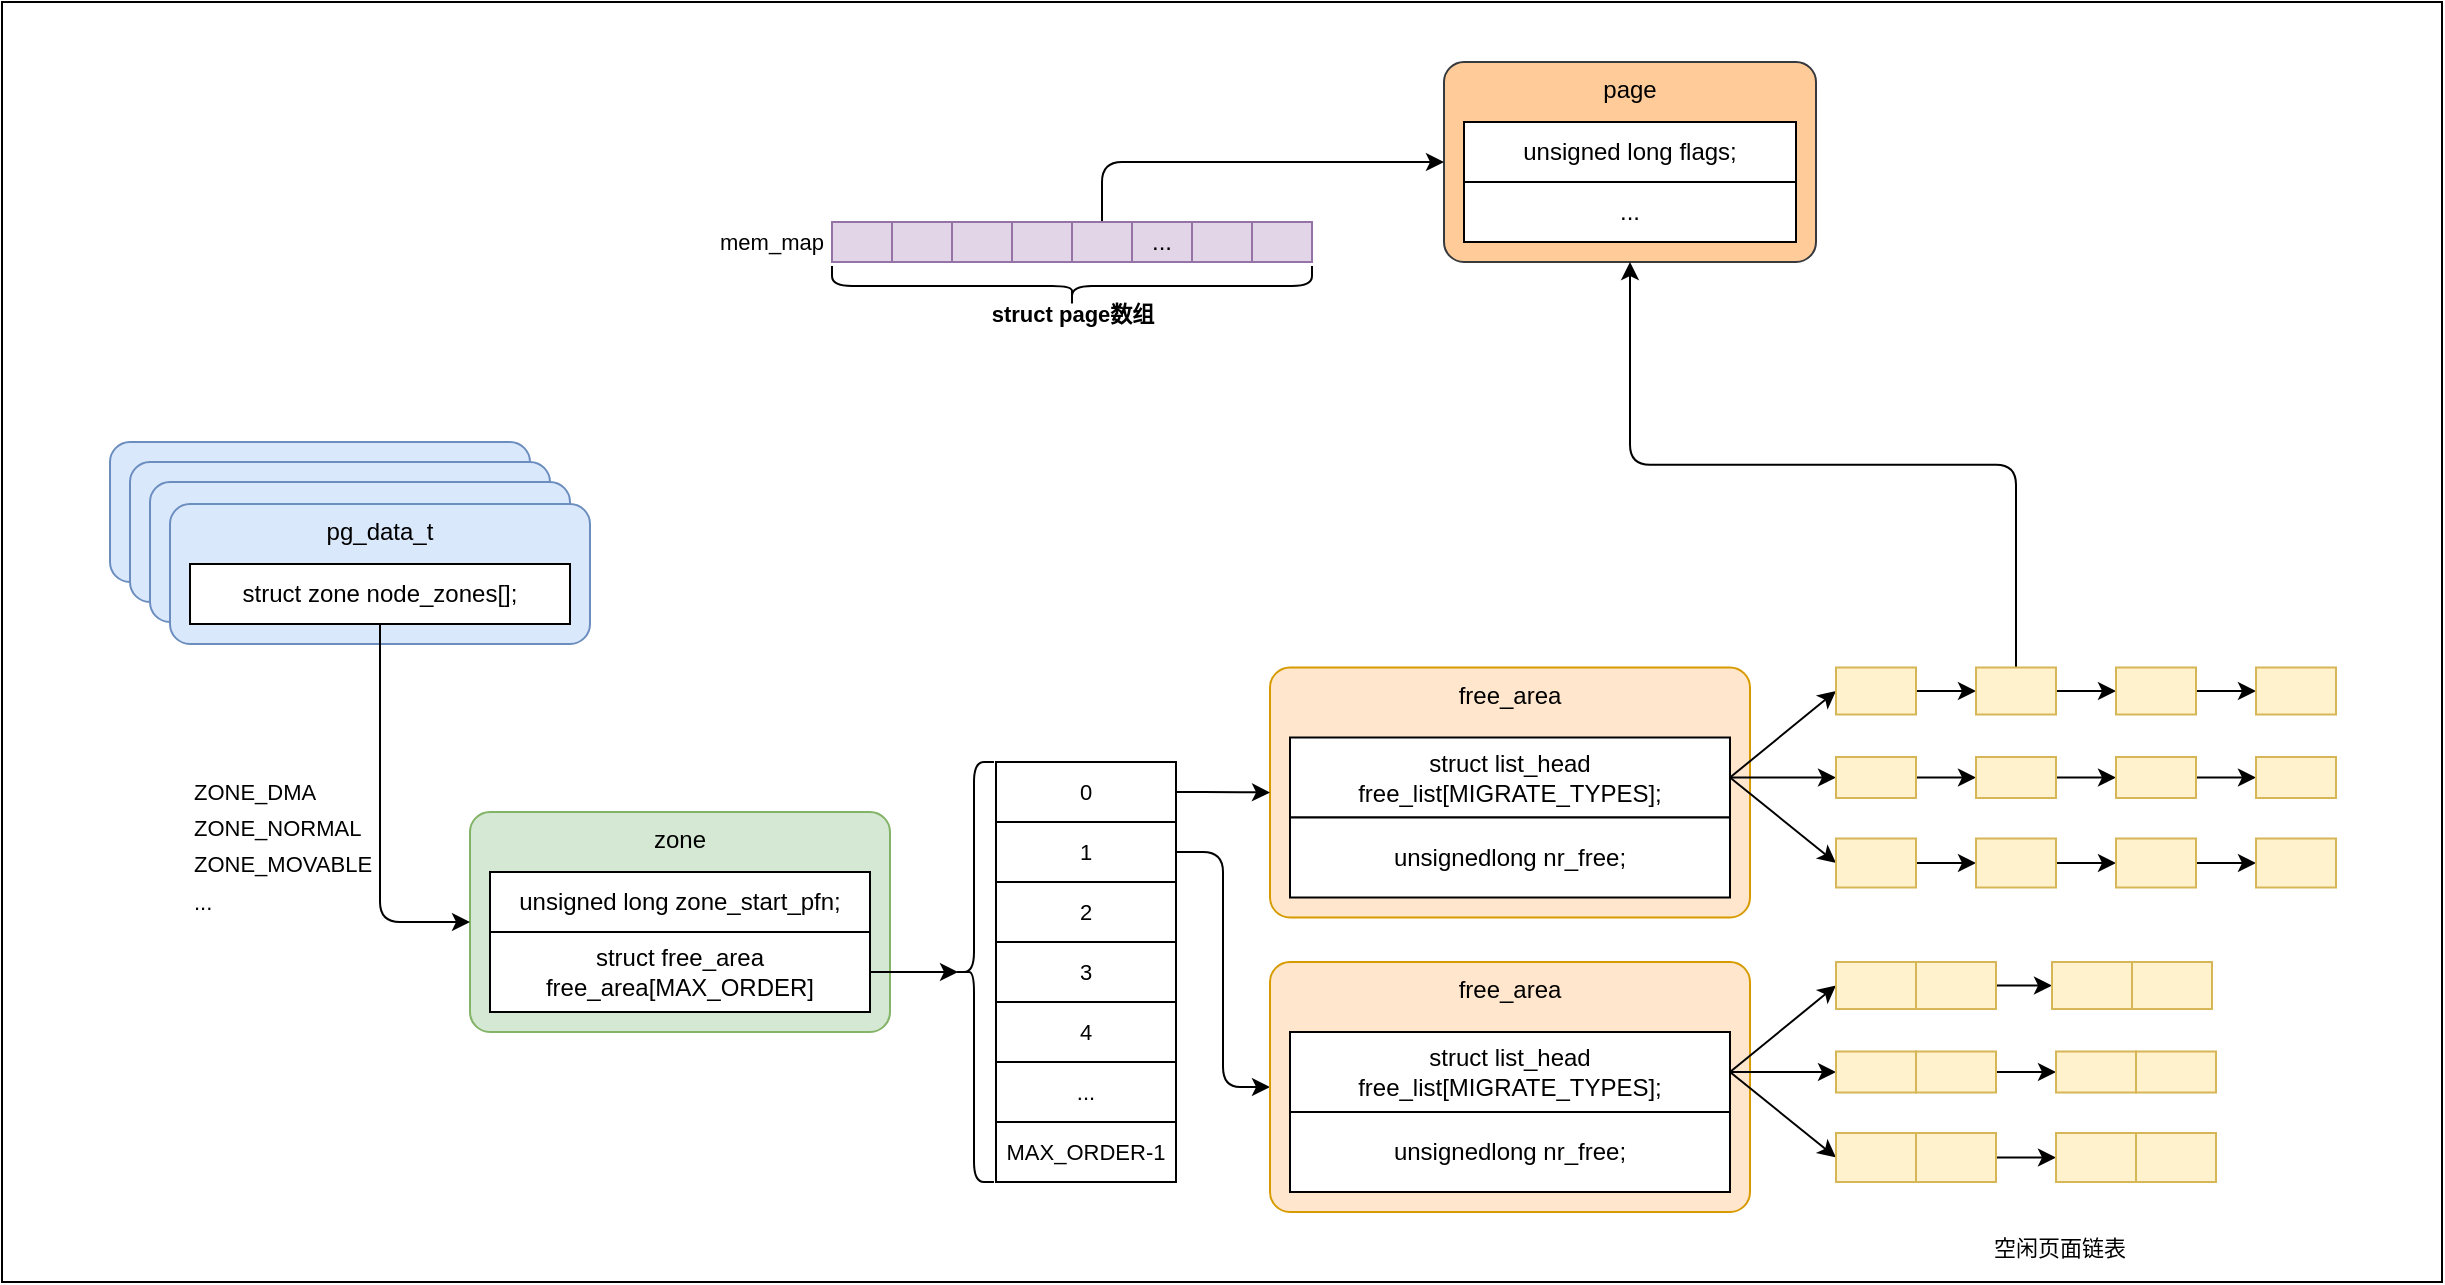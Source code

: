 <mxfile version="23.1.4" type="github" pages="4">
  <diagram name="物理内存管理" id="bZm6AAoV1MQ4xdPfTZnK">
    <mxGraphModel dx="1493" dy="2187" grid="1" gridSize="10" guides="1" tooltips="1" connect="1" arrows="1" fold="1" page="1" pageScale="1" pageWidth="827" pageHeight="1169" math="0" shadow="0">
      <root>
        <mxCell id="0" />
        <mxCell id="1" parent="0" />
        <mxCell id="DG_kzGb1HsHbo4tiTe6T-4" value="" style="rounded=0;whiteSpace=wrap;html=1;fontFamily=Helvetica;fontSize=11;fontColor=default;" parent="1" vertex="1">
          <mxGeometry x="-14" y="-300" width="1220" height="640" as="geometry" />
        </mxCell>
        <mxCell id="DG_kzGb1HsHbo4tiTe6T-5" value="zone" style="rounded=1;whiteSpace=wrap;html=1;verticalAlign=top;absoluteArcSize=1;fillColor=#d5e8d4;strokeColor=#82b366;" parent="1" vertex="1">
          <mxGeometry x="220" y="105" width="210" height="110" as="geometry" />
        </mxCell>
        <mxCell id="DG_kzGb1HsHbo4tiTe6T-6" value="unsigned long zone_start_pfn;" style="rounded=0;whiteSpace=wrap;html=1;" parent="1" vertex="1">
          <mxGeometry x="230" y="135" width="190" height="30" as="geometry" />
        </mxCell>
        <mxCell id="DG_kzGb1HsHbo4tiTe6T-7" value="struct free_area free_area[MAX_ORDER]" style="rounded=0;whiteSpace=wrap;html=1;" parent="1" vertex="1">
          <mxGeometry x="230" y="165" width="190" height="40" as="geometry" />
        </mxCell>
        <mxCell id="DG_kzGb1HsHbo4tiTe6T-8" value="page" style="rounded=1;whiteSpace=wrap;html=1;verticalAlign=top;absoluteArcSize=1;fillColor=#ffcc99;strokeColor=#36393d;" parent="1" vertex="1">
          <mxGeometry x="707" y="-270" width="186" height="100" as="geometry" />
        </mxCell>
        <mxCell id="DG_kzGb1HsHbo4tiTe6T-9" value="unsigned long flags;" style="rounded=0;whiteSpace=wrap;html=1;" parent="1" vertex="1">
          <mxGeometry x="717" y="-240" width="166" height="30" as="geometry" />
        </mxCell>
        <mxCell id="DG_kzGb1HsHbo4tiTe6T-10" value="..." style="rounded=0;whiteSpace=wrap;html=1;" parent="1" vertex="1">
          <mxGeometry x="717" y="-210" width="166" height="30" as="geometry" />
        </mxCell>
        <mxCell id="DG_kzGb1HsHbo4tiTe6T-11" value="free_area" style="rounded=1;whiteSpace=wrap;html=1;verticalAlign=top;absoluteArcSize=1;fillColor=#ffe6cc;strokeColor=#d79b00;" parent="1" vertex="1">
          <mxGeometry x="620" y="32.75" width="240" height="125" as="geometry" />
        </mxCell>
        <mxCell id="DG_kzGb1HsHbo4tiTe6T-12" style="shape=connector;rounded=1;orthogonalLoop=1;jettySize=auto;html=1;exitX=1;exitY=0.5;exitDx=0;exitDy=0;entryX=0;entryY=0.5;entryDx=0;entryDy=0;labelBackgroundColor=default;strokeColor=default;align=center;verticalAlign=middle;fontFamily=Helvetica;fontSize=11;fontColor=default;endArrow=classic;" parent="1" source="DG_kzGb1HsHbo4tiTe6T-14" target="DG_kzGb1HsHbo4tiTe6T-56" edge="1">
          <mxGeometry relative="1" as="geometry" />
        </mxCell>
        <mxCell id="DG_kzGb1HsHbo4tiTe6T-13" style="shape=connector;rounded=1;orthogonalLoop=1;jettySize=auto;html=1;exitX=1;exitY=0.5;exitDx=0;exitDy=0;entryX=0;entryY=0.5;entryDx=0;entryDy=0;labelBackgroundColor=default;strokeColor=default;align=center;verticalAlign=middle;fontFamily=Helvetica;fontSize=11;fontColor=default;endArrow=classic;" parent="1" source="DG_kzGb1HsHbo4tiTe6T-14" target="DG_kzGb1HsHbo4tiTe6T-63" edge="1">
          <mxGeometry relative="1" as="geometry" />
        </mxCell>
        <mxCell id="DG_kzGb1HsHbo4tiTe6T-14" value="struct list_head free_list[MIGRATE_TYPES];" style="rounded=0;whiteSpace=wrap;html=1;" parent="1" vertex="1">
          <mxGeometry x="630" y="67.75" width="220" height="40" as="geometry" />
        </mxCell>
        <mxCell id="DG_kzGb1HsHbo4tiTe6T-15" value="unsignedlong nr_free;" style="rounded=0;whiteSpace=wrap;html=1;" parent="1" vertex="1">
          <mxGeometry x="630" y="107.75" width="220" height="40" as="geometry" />
        </mxCell>
        <mxCell id="DG_kzGb1HsHbo4tiTe6T-16" value="" style="rounded=0;whiteSpace=wrap;html=1;fillColor=#e1d5e7;strokeColor=#9673a6;" parent="1" vertex="1">
          <mxGeometry x="401" y="-190" width="30" height="20" as="geometry" />
        </mxCell>
        <mxCell id="DG_kzGb1HsHbo4tiTe6T-17" value="" style="rounded=0;whiteSpace=wrap;html=1;fillColor=#e1d5e7;strokeColor=#9673a6;" parent="1" vertex="1">
          <mxGeometry x="431" y="-190" width="30" height="20" as="geometry" />
        </mxCell>
        <mxCell id="DG_kzGb1HsHbo4tiTe6T-18" style="edgeStyle=orthogonalEdgeStyle;rounded=1;orthogonalLoop=1;jettySize=auto;html=1;exitX=0.5;exitY=0;exitDx=0;exitDy=0;entryX=0;entryY=0.5;entryDx=0;entryDy=0;curved=0;" parent="1" source="DG_kzGb1HsHbo4tiTe6T-21" target="DG_kzGb1HsHbo4tiTe6T-8" edge="1">
          <mxGeometry relative="1" as="geometry">
            <mxPoint x="881" y="200" as="sourcePoint" />
          </mxGeometry>
        </mxCell>
        <mxCell id="DG_kzGb1HsHbo4tiTe6T-19" value="" style="rounded=0;whiteSpace=wrap;html=1;fillColor=#e1d5e7;strokeColor=#9673a6;" parent="1" vertex="1">
          <mxGeometry x="461" y="-190" width="30" height="20" as="geometry" />
        </mxCell>
        <mxCell id="DG_kzGb1HsHbo4tiTe6T-20" value="" style="rounded=0;whiteSpace=wrap;html=1;fillColor=#e1d5e7;strokeColor=#9673a6;" parent="1" vertex="1">
          <mxGeometry x="491" y="-190" width="30" height="20" as="geometry" />
        </mxCell>
        <mxCell id="DG_kzGb1HsHbo4tiTe6T-21" value="" style="rounded=0;whiteSpace=wrap;html=1;fillColor=#e1d5e7;strokeColor=#9673a6;" parent="1" vertex="1">
          <mxGeometry x="521" y="-190" width="30" height="20" as="geometry" />
        </mxCell>
        <mxCell id="DG_kzGb1HsHbo4tiTe6T-22" value="..." style="rounded=0;whiteSpace=wrap;html=1;fillColor=#e1d5e7;strokeColor=#9673a6;" parent="1" vertex="1">
          <mxGeometry x="551" y="-190" width="30" height="20" as="geometry" />
        </mxCell>
        <mxCell id="DG_kzGb1HsHbo4tiTe6T-23" value="" style="rounded=0;whiteSpace=wrap;html=1;fillColor=#e1d5e7;strokeColor=#9673a6;" parent="1" vertex="1">
          <mxGeometry x="581" y="-190" width="30" height="20" as="geometry" />
        </mxCell>
        <mxCell id="DG_kzGb1HsHbo4tiTe6T-24" value="" style="rounded=0;whiteSpace=wrap;html=1;fillColor=#e1d5e7;strokeColor=#9673a6;" parent="1" vertex="1">
          <mxGeometry x="611" y="-190" width="30" height="20" as="geometry" />
        </mxCell>
        <mxCell id="DG_kzGb1HsHbo4tiTe6T-25" value="" style="shape=curlyBracket;whiteSpace=wrap;html=1;rounded=1;flipH=1;labelPosition=right;verticalLabelPosition=middle;align=left;verticalAlign=middle;fontFamily=Helvetica;fontSize=11;fontColor=default;direction=north;" parent="1" vertex="1">
          <mxGeometry x="401" y="-168" width="240" height="20" as="geometry" />
        </mxCell>
        <mxCell id="DG_kzGb1HsHbo4tiTe6T-26" value="struct page数组" style="text;html=1;align=center;verticalAlign=middle;resizable=0;points=[];autosize=1;strokeColor=none;fillColor=none;fontSize=11;fontFamily=Helvetica;fontColor=default;fontStyle=1" parent="1" vertex="1">
          <mxGeometry x="471" y="-159" width="100" height="30" as="geometry" />
        </mxCell>
        <mxCell id="DG_kzGb1HsHbo4tiTe6T-27" value="ZONE_DMA" style="text;html=1;align=left;verticalAlign=middle;resizable=0;points=[];autosize=1;strokeColor=none;fillColor=none;fontSize=11;fontFamily=Helvetica;fontColor=default;" parent="1" vertex="1">
          <mxGeometry x="80" y="80" width="80" height="30" as="geometry" />
        </mxCell>
        <mxCell id="DG_kzGb1HsHbo4tiTe6T-30" value="0" style="rounded=0;whiteSpace=wrap;html=1;fontFamily=Helvetica;fontSize=11;fontColor=default;" parent="1" vertex="1">
          <mxGeometry x="483" y="80" width="90" height="30" as="geometry" />
        </mxCell>
        <mxCell id="DG_kzGb1HsHbo4tiTe6T-31" value="1" style="rounded=0;whiteSpace=wrap;html=1;fontFamily=Helvetica;fontSize=11;fontColor=default;" parent="1" vertex="1">
          <mxGeometry x="483" y="110" width="90" height="30" as="geometry" />
        </mxCell>
        <mxCell id="DG_kzGb1HsHbo4tiTe6T-32" style="edgeStyle=orthogonalEdgeStyle;shape=connector;curved=0;rounded=1;orthogonalLoop=1;jettySize=auto;html=1;exitX=1;exitY=0.5;exitDx=0;exitDy=0;entryX=0;entryY=0.5;entryDx=0;entryDy=0;labelBackgroundColor=default;strokeColor=default;align=center;verticalAlign=middle;fontFamily=Helvetica;fontSize=11;fontColor=default;endArrow=classic;" parent="1" source="DG_kzGb1HsHbo4tiTe6T-30" target="DG_kzGb1HsHbo4tiTe6T-11" edge="1">
          <mxGeometry relative="1" as="geometry" />
        </mxCell>
        <mxCell id="DG_kzGb1HsHbo4tiTe6T-33" value="2" style="rounded=0;whiteSpace=wrap;html=1;fontFamily=Helvetica;fontSize=11;fontColor=default;" parent="1" vertex="1">
          <mxGeometry x="483" y="140" width="90" height="30" as="geometry" />
        </mxCell>
        <mxCell id="DG_kzGb1HsHbo4tiTe6T-34" value="3" style="rounded=0;whiteSpace=wrap;html=1;fontFamily=Helvetica;fontSize=11;fontColor=default;" parent="1" vertex="1">
          <mxGeometry x="483" y="170" width="90" height="30" as="geometry" />
        </mxCell>
        <mxCell id="tWoqBZObjqT6N3CwKkqe-29" style="edgeStyle=orthogonalEdgeStyle;shape=connector;curved=0;rounded=1;orthogonalLoop=1;jettySize=auto;html=1;exitX=1;exitY=0.5;exitDx=0;exitDy=0;entryX=0;entryY=0.5;entryDx=0;entryDy=0;labelBackgroundColor=default;strokeColor=default;align=center;verticalAlign=middle;fontFamily=Helvetica;fontSize=11;fontColor=default;endArrow=classic;" parent="1" source="DG_kzGb1HsHbo4tiTe6T-31" target="tWoqBZObjqT6N3CwKkqe-1" edge="1">
          <mxGeometry relative="1" as="geometry" />
        </mxCell>
        <mxCell id="DG_kzGb1HsHbo4tiTe6T-35" value="4" style="rounded=0;whiteSpace=wrap;html=1;fontFamily=Helvetica;fontSize=11;fontColor=default;" parent="1" vertex="1">
          <mxGeometry x="483" y="200" width="90" height="30" as="geometry" />
        </mxCell>
        <mxCell id="DG_kzGb1HsHbo4tiTe6T-36" value="MAX_ORDER-1" style="rounded=0;whiteSpace=wrap;html=1;fontFamily=Helvetica;fontSize=11;fontColor=default;" parent="1" vertex="1">
          <mxGeometry x="483" y="260" width="90" height="30" as="geometry" />
        </mxCell>
        <mxCell id="DG_kzGb1HsHbo4tiTe6T-37" value="..." style="rounded=0;whiteSpace=wrap;html=1;fontFamily=Helvetica;fontSize=11;fontColor=default;" parent="1" vertex="1">
          <mxGeometry x="483" y="230" width="90" height="30" as="geometry" />
        </mxCell>
        <mxCell id="DG_kzGb1HsHbo4tiTe6T-38" value="" style="shape=curlyBracket;whiteSpace=wrap;html=1;rounded=1;labelPosition=left;verticalLabelPosition=middle;align=right;verticalAlign=middle;fontFamily=Helvetica;fontSize=11;fontColor=default;" parent="1" vertex="1">
          <mxGeometry x="462" y="80" width="20" height="210" as="geometry" />
        </mxCell>
        <mxCell id="DG_kzGb1HsHbo4tiTe6T-39" style="edgeStyle=orthogonalEdgeStyle;shape=connector;rounded=1;orthogonalLoop=1;jettySize=auto;html=1;exitX=1;exitY=0.5;exitDx=0;exitDy=0;entryX=0.1;entryY=0.5;entryDx=0;entryDy=0;entryPerimeter=0;labelBackgroundColor=default;strokeColor=default;align=center;verticalAlign=middle;fontFamily=Helvetica;fontSize=11;fontColor=default;endArrow=classic;" parent="1" source="DG_kzGb1HsHbo4tiTe6T-7" target="DG_kzGb1HsHbo4tiTe6T-38" edge="1">
          <mxGeometry relative="1" as="geometry" />
        </mxCell>
        <mxCell id="DG_kzGb1HsHbo4tiTe6T-40" style="shape=connector;rounded=1;orthogonalLoop=1;jettySize=auto;html=1;exitX=1;exitY=0.5;exitDx=0;exitDy=0;entryX=0;entryY=0.5;entryDx=0;entryDy=0;labelBackgroundColor=default;strokeColor=default;align=center;verticalAlign=middle;fontFamily=Helvetica;fontSize=11;fontColor=default;endArrow=classic;" parent="1" source="DG_kzGb1HsHbo4tiTe6T-14" target="DG_kzGb1HsHbo4tiTe6T-43" edge="1">
          <mxGeometry relative="1" as="geometry">
            <mxPoint x="898" y="87.75" as="targetPoint" />
          </mxGeometry>
        </mxCell>
        <mxCell id="DG_kzGb1HsHbo4tiTe6T-41" style="edgeStyle=orthogonalEdgeStyle;shape=connector;rounded=1;orthogonalLoop=1;jettySize=auto;html=1;exitX=0.5;exitY=0;exitDx=0;exitDy=0;entryX=0.5;entryY=1;entryDx=0;entryDy=0;labelBackgroundColor=default;strokeColor=default;align=center;verticalAlign=middle;fontFamily=Helvetica;fontSize=11;fontColor=default;endArrow=classic;" parent="1" source="DG_kzGb1HsHbo4tiTe6T-51" target="DG_kzGb1HsHbo4tiTe6T-8" edge="1">
          <mxGeometry relative="1" as="geometry" />
        </mxCell>
        <mxCell id="DG_kzGb1HsHbo4tiTe6T-42" style="edgeStyle=orthogonalEdgeStyle;shape=connector;curved=0;rounded=1;orthogonalLoop=1;jettySize=auto;html=1;exitX=1;exitY=0.5;exitDx=0;exitDy=0;entryX=0;entryY=0.5;entryDx=0;entryDy=0;labelBackgroundColor=default;strokeColor=default;align=center;verticalAlign=middle;fontFamily=Helvetica;fontSize=11;fontColor=default;endArrow=classic;" parent="1" source="DG_kzGb1HsHbo4tiTe6T-43" target="DG_kzGb1HsHbo4tiTe6T-51" edge="1">
          <mxGeometry relative="1" as="geometry" />
        </mxCell>
        <mxCell id="DG_kzGb1HsHbo4tiTe6T-43" value="" style="rounded=0;whiteSpace=wrap;html=1;fontFamily=Helvetica;fontSize=11;fillColor=#fff2cc;strokeColor=#d6b656;" parent="1" vertex="1">
          <mxGeometry x="903" y="32.75" width="40" height="23.5" as="geometry" />
        </mxCell>
        <mxCell id="DG_kzGb1HsHbo4tiTe6T-44" value="" style="rounded=1;whiteSpace=wrap;html=1;verticalAlign=top;absoluteArcSize=1;fillColor=#dae8fc;strokeColor=#6c8ebf;" parent="1" vertex="1">
          <mxGeometry x="40" y="-80" width="210" height="70" as="geometry" />
        </mxCell>
        <mxCell id="DG_kzGb1HsHbo4tiTe6T-45" value="" style="rounded=1;whiteSpace=wrap;html=1;verticalAlign=top;absoluteArcSize=1;fillColor=#dae8fc;strokeColor=#6c8ebf;" parent="1" vertex="1">
          <mxGeometry x="50" y="-70" width="210" height="70" as="geometry" />
        </mxCell>
        <mxCell id="DG_kzGb1HsHbo4tiTe6T-46" value="" style="rounded=1;whiteSpace=wrap;html=1;verticalAlign=top;absoluteArcSize=1;fillColor=#dae8fc;strokeColor=#6c8ebf;" parent="1" vertex="1">
          <mxGeometry x="60" y="-60" width="210" height="70" as="geometry" />
        </mxCell>
        <mxCell id="DG_kzGb1HsHbo4tiTe6T-47" value="pg_data_t" style="rounded=1;whiteSpace=wrap;html=1;verticalAlign=top;absoluteArcSize=1;fillColor=#dae8fc;strokeColor=#6c8ebf;" parent="1" vertex="1">
          <mxGeometry x="70" y="-49" width="210" height="70" as="geometry" />
        </mxCell>
        <mxCell id="DG_kzGb1HsHbo4tiTe6T-48" style="edgeStyle=orthogonalEdgeStyle;shape=connector;curved=0;rounded=1;orthogonalLoop=1;jettySize=auto;html=1;exitX=0.5;exitY=1;exitDx=0;exitDy=0;entryX=0;entryY=0.5;entryDx=0;entryDy=0;labelBackgroundColor=default;strokeColor=default;align=center;verticalAlign=middle;fontFamily=Helvetica;fontSize=11;fontColor=default;endArrow=classic;" parent="1" source="DG_kzGb1HsHbo4tiTe6T-49" target="DG_kzGb1HsHbo4tiTe6T-5" edge="1">
          <mxGeometry relative="1" as="geometry" />
        </mxCell>
        <mxCell id="DG_kzGb1HsHbo4tiTe6T-49" value="struct zone node_zones[];" style="rounded=0;whiteSpace=wrap;html=1;" parent="1" vertex="1">
          <mxGeometry x="80" y="-19" width="190" height="30" as="geometry" />
        </mxCell>
        <mxCell id="DG_kzGb1HsHbo4tiTe6T-50" style="edgeStyle=orthogonalEdgeStyle;shape=connector;curved=0;rounded=1;orthogonalLoop=1;jettySize=auto;html=1;exitX=1;exitY=0.5;exitDx=0;exitDy=0;entryX=0;entryY=0.5;entryDx=0;entryDy=0;labelBackgroundColor=default;strokeColor=default;align=center;verticalAlign=middle;fontFamily=Helvetica;fontSize=11;fontColor=default;endArrow=classic;" parent="1" source="DG_kzGb1HsHbo4tiTe6T-51" target="DG_kzGb1HsHbo4tiTe6T-53" edge="1">
          <mxGeometry relative="1" as="geometry" />
        </mxCell>
        <mxCell id="DG_kzGb1HsHbo4tiTe6T-51" value="" style="rounded=0;whiteSpace=wrap;html=1;fontFamily=Helvetica;fontSize=11;fillColor=#fff2cc;strokeColor=#d6b656;" parent="1" vertex="1">
          <mxGeometry x="973" y="32.75" width="40" height="23.5" as="geometry" />
        </mxCell>
        <mxCell id="DG_kzGb1HsHbo4tiTe6T-52" style="edgeStyle=orthogonalEdgeStyle;shape=connector;curved=0;rounded=1;orthogonalLoop=1;jettySize=auto;html=1;exitX=1;exitY=0.5;exitDx=0;exitDy=0;entryX=0;entryY=0.5;entryDx=0;entryDy=0;labelBackgroundColor=default;strokeColor=default;align=center;verticalAlign=middle;fontFamily=Helvetica;fontSize=11;fontColor=default;endArrow=classic;" parent="1" source="DG_kzGb1HsHbo4tiTe6T-53" target="DG_kzGb1HsHbo4tiTe6T-54" edge="1">
          <mxGeometry relative="1" as="geometry" />
        </mxCell>
        <mxCell id="DG_kzGb1HsHbo4tiTe6T-53" value="" style="rounded=0;whiteSpace=wrap;html=1;fontFamily=Helvetica;fontSize=11;fillColor=#fff2cc;strokeColor=#d6b656;" parent="1" vertex="1">
          <mxGeometry x="1043" y="32.75" width="40" height="23.5" as="geometry" />
        </mxCell>
        <mxCell id="DG_kzGb1HsHbo4tiTe6T-54" value="" style="rounded=0;whiteSpace=wrap;html=1;fontFamily=Helvetica;fontSize=11;fillColor=#fff2cc;strokeColor=#d6b656;" parent="1" vertex="1">
          <mxGeometry x="1113" y="32.75" width="40" height="23.5" as="geometry" />
        </mxCell>
        <mxCell id="DG_kzGb1HsHbo4tiTe6T-55" style="edgeStyle=orthogonalEdgeStyle;shape=connector;curved=0;rounded=1;orthogonalLoop=1;jettySize=auto;html=1;exitX=1;exitY=0.5;exitDx=0;exitDy=0;entryX=0;entryY=0.5;entryDx=0;entryDy=0;labelBackgroundColor=default;strokeColor=default;align=center;verticalAlign=middle;fontFamily=Helvetica;fontSize=11;fontColor=default;endArrow=classic;" parent="1" source="DG_kzGb1HsHbo4tiTe6T-56" target="DG_kzGb1HsHbo4tiTe6T-58" edge="1">
          <mxGeometry relative="1" as="geometry" />
        </mxCell>
        <mxCell id="DG_kzGb1HsHbo4tiTe6T-56" value="" style="rounded=0;whiteSpace=wrap;html=1;fontFamily=Helvetica;fontSize=11;fillColor=#fff2cc;strokeColor=#d6b656;" parent="1" vertex="1">
          <mxGeometry x="903" y="77.5" width="40" height="20.5" as="geometry" />
        </mxCell>
        <mxCell id="DG_kzGb1HsHbo4tiTe6T-57" style="edgeStyle=orthogonalEdgeStyle;shape=connector;curved=0;rounded=1;orthogonalLoop=1;jettySize=auto;html=1;exitX=1;exitY=0.5;exitDx=0;exitDy=0;entryX=0;entryY=0.5;entryDx=0;entryDy=0;labelBackgroundColor=default;strokeColor=default;align=center;verticalAlign=middle;fontFamily=Helvetica;fontSize=11;fontColor=default;endArrow=classic;" parent="1" source="DG_kzGb1HsHbo4tiTe6T-58" target="DG_kzGb1HsHbo4tiTe6T-60" edge="1">
          <mxGeometry relative="1" as="geometry" />
        </mxCell>
        <mxCell id="DG_kzGb1HsHbo4tiTe6T-58" value="" style="rounded=0;whiteSpace=wrap;html=1;fontFamily=Helvetica;fontSize=11;fillColor=#fff2cc;strokeColor=#d6b656;" parent="1" vertex="1">
          <mxGeometry x="973" y="77.5" width="40" height="20.5" as="geometry" />
        </mxCell>
        <mxCell id="DG_kzGb1HsHbo4tiTe6T-59" style="edgeStyle=orthogonalEdgeStyle;shape=connector;curved=0;rounded=1;orthogonalLoop=1;jettySize=auto;html=1;exitX=1;exitY=0.5;exitDx=0;exitDy=0;entryX=0;entryY=0.5;entryDx=0;entryDy=0;labelBackgroundColor=default;strokeColor=default;align=center;verticalAlign=middle;fontFamily=Helvetica;fontSize=11;fontColor=default;endArrow=classic;" parent="1" source="DG_kzGb1HsHbo4tiTe6T-60" target="DG_kzGb1HsHbo4tiTe6T-61" edge="1">
          <mxGeometry relative="1" as="geometry" />
        </mxCell>
        <mxCell id="DG_kzGb1HsHbo4tiTe6T-60" value="" style="rounded=0;whiteSpace=wrap;html=1;fontFamily=Helvetica;fontSize=11;fillColor=#fff2cc;strokeColor=#d6b656;" parent="1" vertex="1">
          <mxGeometry x="1043" y="77.5" width="40" height="20.5" as="geometry" />
        </mxCell>
        <mxCell id="DG_kzGb1HsHbo4tiTe6T-61" value="" style="rounded=0;whiteSpace=wrap;html=1;fontFamily=Helvetica;fontSize=11;fillColor=#fff2cc;strokeColor=#d6b656;" parent="1" vertex="1">
          <mxGeometry x="1113" y="77.5" width="40" height="20.5" as="geometry" />
        </mxCell>
        <mxCell id="DG_kzGb1HsHbo4tiTe6T-62" style="edgeStyle=orthogonalEdgeStyle;shape=connector;curved=0;rounded=1;orthogonalLoop=1;jettySize=auto;html=1;exitX=1;exitY=0.5;exitDx=0;exitDy=0;entryX=0;entryY=0.5;entryDx=0;entryDy=0;labelBackgroundColor=default;strokeColor=default;align=center;verticalAlign=middle;fontFamily=Helvetica;fontSize=11;fontColor=default;endArrow=classic;" parent="1" source="DG_kzGb1HsHbo4tiTe6T-63" target="DG_kzGb1HsHbo4tiTe6T-65" edge="1">
          <mxGeometry relative="1" as="geometry" />
        </mxCell>
        <mxCell id="DG_kzGb1HsHbo4tiTe6T-63" value="" style="rounded=0;whiteSpace=wrap;html=1;fontFamily=Helvetica;fontSize=11;fillColor=#fff2cc;strokeColor=#d6b656;" parent="1" vertex="1">
          <mxGeometry x="903" y="118.25" width="40" height="24.5" as="geometry" />
        </mxCell>
        <mxCell id="DG_kzGb1HsHbo4tiTe6T-64" style="edgeStyle=orthogonalEdgeStyle;shape=connector;curved=0;rounded=1;orthogonalLoop=1;jettySize=auto;html=1;exitX=1;exitY=0.5;exitDx=0;exitDy=0;entryX=0;entryY=0.5;entryDx=0;entryDy=0;labelBackgroundColor=default;strokeColor=default;align=center;verticalAlign=middle;fontFamily=Helvetica;fontSize=11;fontColor=default;endArrow=classic;" parent="1" source="DG_kzGb1HsHbo4tiTe6T-65" target="DG_kzGb1HsHbo4tiTe6T-67" edge="1">
          <mxGeometry relative="1" as="geometry" />
        </mxCell>
        <mxCell id="DG_kzGb1HsHbo4tiTe6T-65" value="" style="rounded=0;whiteSpace=wrap;html=1;fontFamily=Helvetica;fontSize=11;fillColor=#fff2cc;strokeColor=#d6b656;" parent="1" vertex="1">
          <mxGeometry x="973" y="118.25" width="40" height="24.5" as="geometry" />
        </mxCell>
        <mxCell id="DG_kzGb1HsHbo4tiTe6T-66" style="edgeStyle=orthogonalEdgeStyle;shape=connector;curved=0;rounded=1;orthogonalLoop=1;jettySize=auto;html=1;exitX=1;exitY=0.5;exitDx=0;exitDy=0;entryX=0;entryY=0.5;entryDx=0;entryDy=0;labelBackgroundColor=default;strokeColor=default;align=center;verticalAlign=middle;fontFamily=Helvetica;fontSize=11;fontColor=default;endArrow=classic;" parent="1" source="DG_kzGb1HsHbo4tiTe6T-67" target="DG_kzGb1HsHbo4tiTe6T-68" edge="1">
          <mxGeometry relative="1" as="geometry" />
        </mxCell>
        <mxCell id="DG_kzGb1HsHbo4tiTe6T-67" value="" style="rounded=0;whiteSpace=wrap;html=1;fontFamily=Helvetica;fontSize=11;fillColor=#fff2cc;strokeColor=#d6b656;" parent="1" vertex="1">
          <mxGeometry x="1043" y="118.25" width="40" height="24.5" as="geometry" />
        </mxCell>
        <mxCell id="DG_kzGb1HsHbo4tiTe6T-68" value="" style="rounded=0;whiteSpace=wrap;html=1;fontFamily=Helvetica;fontSize=11;fillColor=#fff2cc;strokeColor=#d6b656;" parent="1" vertex="1">
          <mxGeometry x="1113" y="118.25" width="40" height="24.5" as="geometry" />
        </mxCell>
        <mxCell id="DG_kzGb1HsHbo4tiTe6T-69" value="ZONE_NORMAL" style="text;html=1;align=left;verticalAlign=middle;resizable=0;points=[];autosize=1;strokeColor=none;fillColor=none;fontSize=11;fontFamily=Helvetica;fontColor=default;" parent="1" vertex="1">
          <mxGeometry x="80" y="97.5" width="110" height="30" as="geometry" />
        </mxCell>
        <mxCell id="DG_kzGb1HsHbo4tiTe6T-70" value="ZONE_MOVABLE" style="text;html=1;align=left;verticalAlign=middle;resizable=0;points=[];autosize=1;strokeColor=none;fillColor=none;fontSize=11;fontFamily=Helvetica;fontColor=default;" parent="1" vertex="1">
          <mxGeometry x="80" y="116" width="110" height="30" as="geometry" />
        </mxCell>
        <mxCell id="DG_kzGb1HsHbo4tiTe6T-71" value="..." style="text;html=1;align=left;verticalAlign=middle;resizable=0;points=[];autosize=1;strokeColor=none;fillColor=none;fontSize=11;fontFamily=Helvetica;fontColor=default;" parent="1" vertex="1">
          <mxGeometry x="80" y="135" width="30" height="30" as="geometry" />
        </mxCell>
        <mxCell id="DG_kzGb1HsHbo4tiTe6T-73" value="mem_map" style="text;html=1;strokeColor=none;fillColor=none;align=center;verticalAlign=middle;whiteSpace=wrap;rounded=0;fontSize=11;fontFamily=Helvetica;fontColor=default;" parent="1" vertex="1">
          <mxGeometry x="341" y="-190" width="60" height="20" as="geometry" />
        </mxCell>
        <mxCell id="tWoqBZObjqT6N3CwKkqe-1" value="free_area" style="rounded=1;whiteSpace=wrap;html=1;verticalAlign=top;absoluteArcSize=1;fillColor=#ffe6cc;strokeColor=#d79b00;" parent="1" vertex="1">
          <mxGeometry x="620" y="180" width="240" height="125" as="geometry" />
        </mxCell>
        <mxCell id="tWoqBZObjqT6N3CwKkqe-2" style="shape=connector;rounded=1;orthogonalLoop=1;jettySize=auto;html=1;exitX=1;exitY=0.5;exitDx=0;exitDy=0;entryX=0;entryY=0.5;entryDx=0;entryDy=0;labelBackgroundColor=default;strokeColor=default;align=center;verticalAlign=middle;fontFamily=Helvetica;fontSize=11;fontColor=default;endArrow=classic;" parent="1" source="tWoqBZObjqT6N3CwKkqe-4" target="tWoqBZObjqT6N3CwKkqe-15" edge="1">
          <mxGeometry relative="1" as="geometry" />
        </mxCell>
        <mxCell id="tWoqBZObjqT6N3CwKkqe-3" style="shape=connector;rounded=1;orthogonalLoop=1;jettySize=auto;html=1;exitX=1;exitY=0.5;exitDx=0;exitDy=0;entryX=0;entryY=0.5;entryDx=0;entryDy=0;labelBackgroundColor=default;strokeColor=default;align=center;verticalAlign=middle;fontFamily=Helvetica;fontSize=11;fontColor=default;endArrow=classic;" parent="1" source="tWoqBZObjqT6N3CwKkqe-4" target="tWoqBZObjqT6N3CwKkqe-22" edge="1">
          <mxGeometry relative="1" as="geometry" />
        </mxCell>
        <mxCell id="tWoqBZObjqT6N3CwKkqe-4" value="struct list_head free_list[MIGRATE_TYPES];" style="rounded=0;whiteSpace=wrap;html=1;" parent="1" vertex="1">
          <mxGeometry x="630" y="215" width="220" height="40" as="geometry" />
        </mxCell>
        <mxCell id="tWoqBZObjqT6N3CwKkqe-5" value="unsignedlong nr_free;" style="rounded=0;whiteSpace=wrap;html=1;" parent="1" vertex="1">
          <mxGeometry x="630" y="255" width="220" height="40" as="geometry" />
        </mxCell>
        <mxCell id="tWoqBZObjqT6N3CwKkqe-6" style="shape=connector;rounded=1;orthogonalLoop=1;jettySize=auto;html=1;exitX=1;exitY=0.5;exitDx=0;exitDy=0;entryX=0;entryY=0.5;entryDx=0;entryDy=0;labelBackgroundColor=default;strokeColor=default;align=center;verticalAlign=middle;fontFamily=Helvetica;fontSize=11;fontColor=default;endArrow=classic;" parent="1" source="tWoqBZObjqT6N3CwKkqe-4" target="tWoqBZObjqT6N3CwKkqe-8" edge="1">
          <mxGeometry relative="1" as="geometry">
            <mxPoint x="898" y="235" as="targetPoint" />
          </mxGeometry>
        </mxCell>
        <mxCell id="tWoqBZObjqT6N3CwKkqe-8" value="" style="rounded=0;whiteSpace=wrap;html=1;fontFamily=Helvetica;fontSize=11;fillColor=#fff2cc;strokeColor=#d6b656;" parent="1" vertex="1">
          <mxGeometry x="903" y="180" width="40" height="23.5" as="geometry" />
        </mxCell>
        <mxCell id="tWoqBZObjqT6N3CwKkqe-9" style="edgeStyle=orthogonalEdgeStyle;shape=connector;curved=0;rounded=1;orthogonalLoop=1;jettySize=auto;html=1;exitX=1;exitY=0.5;exitDx=0;exitDy=0;entryX=0;entryY=0.5;entryDx=0;entryDy=0;labelBackgroundColor=default;strokeColor=default;align=center;verticalAlign=middle;fontFamily=Helvetica;fontSize=11;fontColor=default;endArrow=classic;" parent="1" source="tWoqBZObjqT6N3CwKkqe-10" target="tWoqBZObjqT6N3CwKkqe-12" edge="1">
          <mxGeometry relative="1" as="geometry" />
        </mxCell>
        <mxCell id="tWoqBZObjqT6N3CwKkqe-10" value="" style="rounded=0;whiteSpace=wrap;html=1;fontFamily=Helvetica;fontSize=11;fillColor=#fff2cc;strokeColor=#d6b656;" parent="1" vertex="1">
          <mxGeometry x="943" y="180" width="40" height="23.5" as="geometry" />
        </mxCell>
        <mxCell id="tWoqBZObjqT6N3CwKkqe-12" value="" style="rounded=0;whiteSpace=wrap;html=1;fontFamily=Helvetica;fontSize=11;fillColor=#fff2cc;strokeColor=#d6b656;" parent="1" vertex="1">
          <mxGeometry x="1011" y="180" width="40" height="23.5" as="geometry" />
        </mxCell>
        <mxCell id="tWoqBZObjqT6N3CwKkqe-13" value="" style="rounded=0;whiteSpace=wrap;html=1;fontFamily=Helvetica;fontSize=11;fillColor=#fff2cc;strokeColor=#d6b656;" parent="1" vertex="1">
          <mxGeometry x="1051" y="180" width="40" height="23.5" as="geometry" />
        </mxCell>
        <mxCell id="tWoqBZObjqT6N3CwKkqe-15" value="" style="rounded=0;whiteSpace=wrap;html=1;fontFamily=Helvetica;fontSize=11;fillColor=#fff2cc;strokeColor=#d6b656;" parent="1" vertex="1">
          <mxGeometry x="903" y="224.75" width="40" height="20.5" as="geometry" />
        </mxCell>
        <mxCell id="tWoqBZObjqT6N3CwKkqe-16" style="edgeStyle=orthogonalEdgeStyle;shape=connector;curved=0;rounded=1;orthogonalLoop=1;jettySize=auto;html=1;exitX=1;exitY=0.5;exitDx=0;exitDy=0;entryX=0;entryY=0.5;entryDx=0;entryDy=0;labelBackgroundColor=default;strokeColor=default;align=center;verticalAlign=middle;fontFamily=Helvetica;fontSize=11;fontColor=default;endArrow=classic;" parent="1" source="tWoqBZObjqT6N3CwKkqe-17" target="tWoqBZObjqT6N3CwKkqe-19" edge="1">
          <mxGeometry relative="1" as="geometry" />
        </mxCell>
        <mxCell id="tWoqBZObjqT6N3CwKkqe-17" value="" style="rounded=0;whiteSpace=wrap;html=1;fontFamily=Helvetica;fontSize=11;fillColor=#fff2cc;strokeColor=#d6b656;" parent="1" vertex="1">
          <mxGeometry x="943" y="224.75" width="40" height="20.5" as="geometry" />
        </mxCell>
        <mxCell id="tWoqBZObjqT6N3CwKkqe-19" value="" style="rounded=0;whiteSpace=wrap;html=1;fontFamily=Helvetica;fontSize=11;fillColor=#fff2cc;strokeColor=#d6b656;" parent="1" vertex="1">
          <mxGeometry x="1013" y="224.75" width="40" height="20.5" as="geometry" />
        </mxCell>
        <mxCell id="tWoqBZObjqT6N3CwKkqe-20" value="" style="rounded=0;whiteSpace=wrap;html=1;fontFamily=Helvetica;fontSize=11;fillColor=#fff2cc;strokeColor=#d6b656;" parent="1" vertex="1">
          <mxGeometry x="1053" y="224.75" width="40" height="20.5" as="geometry" />
        </mxCell>
        <mxCell id="tWoqBZObjqT6N3CwKkqe-22" value="" style="rounded=0;whiteSpace=wrap;html=1;fontFamily=Helvetica;fontSize=11;fillColor=#fff2cc;strokeColor=#d6b656;" parent="1" vertex="1">
          <mxGeometry x="903" y="265.5" width="40" height="24.5" as="geometry" />
        </mxCell>
        <mxCell id="tWoqBZObjqT6N3CwKkqe-23" style="edgeStyle=orthogonalEdgeStyle;shape=connector;curved=0;rounded=1;orthogonalLoop=1;jettySize=auto;html=1;exitX=1;exitY=0.5;exitDx=0;exitDy=0;entryX=0;entryY=0.5;entryDx=0;entryDy=0;labelBackgroundColor=default;strokeColor=default;align=center;verticalAlign=middle;fontFamily=Helvetica;fontSize=11;fontColor=default;endArrow=classic;" parent="1" source="tWoqBZObjqT6N3CwKkqe-24" target="tWoqBZObjqT6N3CwKkqe-26" edge="1">
          <mxGeometry relative="1" as="geometry" />
        </mxCell>
        <mxCell id="tWoqBZObjqT6N3CwKkqe-24" value="" style="rounded=0;whiteSpace=wrap;html=1;fontFamily=Helvetica;fontSize=11;fillColor=#fff2cc;strokeColor=#d6b656;" parent="1" vertex="1">
          <mxGeometry x="943" y="265.5" width="40" height="24.5" as="geometry" />
        </mxCell>
        <mxCell id="tWoqBZObjqT6N3CwKkqe-26" value="" style="rounded=0;whiteSpace=wrap;html=1;fontFamily=Helvetica;fontSize=11;fillColor=#fff2cc;strokeColor=#d6b656;" parent="1" vertex="1">
          <mxGeometry x="1013" y="265.5" width="40" height="24.5" as="geometry" />
        </mxCell>
        <mxCell id="tWoqBZObjqT6N3CwKkqe-27" value="" style="rounded=0;whiteSpace=wrap;html=1;fontFamily=Helvetica;fontSize=11;fillColor=#fff2cc;strokeColor=#d6b656;" parent="1" vertex="1">
          <mxGeometry x="1053" y="265.5" width="40" height="24.5" as="geometry" />
        </mxCell>
        <mxCell id="tWoqBZObjqT6N3CwKkqe-28" value="空闲页面链表" style="text;html=1;strokeColor=none;fillColor=none;align=center;verticalAlign=middle;whiteSpace=wrap;rounded=0;fontSize=11;fontFamily=Helvetica;fontColor=default;" parent="1" vertex="1">
          <mxGeometry x="980" y="307.5" width="70" height="30" as="geometry" />
        </mxCell>
      </root>
    </mxGraphModel>
  </diagram>
  <diagram id="V3_UN_a4B6vTCJUvI1mB" name="slub流程">
    <mxGraphModel dx="666" dy="1018" grid="1" gridSize="10" guides="1" tooltips="1" connect="1" arrows="1" fold="1" page="1" pageScale="1" pageWidth="827" pageHeight="1169" math="0" shadow="0">
      <root>
        <mxCell id="0" />
        <mxCell id="1" parent="0" />
        <mxCell id="fTsqoePo69IkHv7tenj3-35" style="edgeStyle=orthogonalEdgeStyle;rounded=1;orthogonalLoop=1;jettySize=auto;html=1;exitX=0.25;exitY=1;exitDx=0;exitDy=0;entryX=0;entryY=0.5;entryDx=0;entryDy=0;" parent="1" source="fTsqoePo69IkHv7tenj3-36" target="fTsqoePo69IkHv7tenj3-37" edge="1">
          <mxGeometry relative="1" as="geometry" />
        </mxCell>
        <mxCell id="fTsqoePo69IkHv7tenj3-36" value="kmem_cache_alloc" style="rounded=1;whiteSpace=wrap;html=1;" parent="1" vertex="1">
          <mxGeometry x="40" y="1760" width="140" height="40" as="geometry" />
        </mxCell>
        <mxCell id="fTsqoePo69IkHv7tenj3-39" style="edgeStyle=orthogonalEdgeStyle;rounded=1;orthogonalLoop=1;jettySize=auto;html=1;exitX=0.25;exitY=1;exitDx=0;exitDy=0;entryX=0;entryY=0.5;entryDx=0;entryDy=0;" parent="1" source="fTsqoePo69IkHv7tenj3-37" target="fTsqoePo69IkHv7tenj3-38" edge="1">
          <mxGeometry relative="1" as="geometry" />
        </mxCell>
        <mxCell id="fTsqoePo69IkHv7tenj3-37" value="slab_alloc" style="rounded=1;whiteSpace=wrap;html=1;" parent="1" vertex="1">
          <mxGeometry x="110" y="1820" width="130" height="40" as="geometry" />
        </mxCell>
        <mxCell id="nb7vk2UFu0yFhdqlse9p-10" style="edgeStyle=orthogonalEdgeStyle;shape=connector;rounded=1;orthogonalLoop=1;jettySize=auto;html=1;exitX=0.25;exitY=1;exitDx=0;exitDy=0;entryX=0;entryY=0.5;entryDx=0;entryDy=0;labelBackgroundColor=default;strokeColor=default;align=center;verticalAlign=middle;fontFamily=Helvetica;fontSize=11;fontColor=default;endArrow=classic;" parent="1" source="fTsqoePo69IkHv7tenj3-38" target="nb7vk2UFu0yFhdqlse9p-9" edge="1">
          <mxGeometry relative="1" as="geometry" />
        </mxCell>
        <mxCell id="nb7vk2UFu0yFhdqlse9p-12" style="edgeStyle=orthogonalEdgeStyle;shape=connector;rounded=1;orthogonalLoop=1;jettySize=auto;html=1;exitX=0.25;exitY=1;exitDx=0;exitDy=0;entryX=0;entryY=0.5;entryDx=0;entryDy=0;labelBackgroundColor=default;strokeColor=default;align=center;verticalAlign=middle;fontFamily=Helvetica;fontSize=11;fontColor=default;endArrow=classic;" parent="1" source="fTsqoePo69IkHv7tenj3-38" target="nb7vk2UFu0yFhdqlse9p-11" edge="1">
          <mxGeometry relative="1" as="geometry" />
        </mxCell>
        <mxCell id="nb7vk2UFu0yFhdqlse9p-14" style="edgeStyle=orthogonalEdgeStyle;shape=connector;rounded=1;orthogonalLoop=1;jettySize=auto;html=1;exitX=0.25;exitY=1;exitDx=0;exitDy=0;entryX=0;entryY=0.5;entryDx=0;entryDy=0;labelBackgroundColor=default;strokeColor=default;align=center;verticalAlign=middle;fontFamily=Helvetica;fontSize=11;fontColor=default;endArrow=classic;" parent="1" source="fTsqoePo69IkHv7tenj3-38" target="nb7vk2UFu0yFhdqlse9p-13" edge="1">
          <mxGeometry relative="1" as="geometry" />
        </mxCell>
        <mxCell id="fTsqoePo69IkHv7tenj3-38" value="slab_alloc_node" style="rounded=1;whiteSpace=wrap;html=1;" parent="1" vertex="1">
          <mxGeometry x="320" y="1640" width="130" height="40" as="geometry" />
        </mxCell>
        <mxCell id="nb7vk2UFu0yFhdqlse9p-9" value="slab_pre_alloc_hook" style="rounded=1;whiteSpace=wrap;html=1;" parent="1" vertex="1">
          <mxGeometry x="390" y="1700" width="130" height="40" as="geometry" />
        </mxCell>
        <mxCell id="nb7vk2UFu0yFhdqlse9p-11" value="slab_post_alloc_hook" style="rounded=1;whiteSpace=wrap;html=1;" parent="1" vertex="1">
          <mxGeometry x="390" y="1950" width="130" height="40" as="geometry" />
        </mxCell>
        <mxCell id="nb7vk2UFu0yFhdqlse9p-18" style="edgeStyle=orthogonalEdgeStyle;shape=connector;rounded=1;orthogonalLoop=1;jettySize=auto;html=1;exitX=0.25;exitY=1;exitDx=0;exitDy=0;entryX=0;entryY=0.5;entryDx=0;entryDy=0;labelBackgroundColor=default;strokeColor=default;align=center;verticalAlign=middle;fontFamily=Helvetica;fontSize=11;fontColor=default;endArrow=classic;" parent="1" source="nb7vk2UFu0yFhdqlse9p-13" target="nb7vk2UFu0yFhdqlse9p-15" edge="1">
          <mxGeometry relative="1" as="geometry" />
        </mxCell>
        <mxCell id="nb7vk2UFu0yFhdqlse9p-13" value="object = c-&amp;gt;freelist;" style="rounded=1;whiteSpace=wrap;html=1;" parent="1" vertex="1">
          <mxGeometry x="390" y="1760" width="130" height="40" as="geometry" />
        </mxCell>
        <mxCell id="nb7vk2UFu0yFhdqlse9p-20" style="edgeStyle=orthogonalEdgeStyle;shape=connector;rounded=1;orthogonalLoop=1;jettySize=auto;html=1;exitX=0.5;exitY=1;exitDx=0;exitDy=0;entryX=0;entryY=0.5;entryDx=0;entryDy=0;labelBackgroundColor=default;strokeColor=default;align=center;verticalAlign=middle;fontFamily=Helvetica;fontSize=11;fontColor=default;endArrow=classic;" parent="1" source="nb7vk2UFu0yFhdqlse9p-15" target="nb7vk2UFu0yFhdqlse9p-19" edge="1">
          <mxGeometry relative="1" as="geometry" />
        </mxCell>
        <mxCell id="nb7vk2UFu0yFhdqlse9p-90" style="edgeStyle=orthogonalEdgeStyle;shape=connector;rounded=1;orthogonalLoop=1;jettySize=auto;html=1;exitX=1;exitY=0.5;exitDx=0;exitDy=0;entryX=0;entryY=0.5;entryDx=0;entryDy=0;labelBackgroundColor=default;strokeColor=default;align=center;verticalAlign=middle;fontFamily=Helvetica;fontSize=11;fontColor=default;endArrow=classic;" parent="1" source="nb7vk2UFu0yFhdqlse9p-15" target="nb7vk2UFu0yFhdqlse9p-89" edge="1">
          <mxGeometry relative="1" as="geometry" />
        </mxCell>
        <mxCell id="nb7vk2UFu0yFhdqlse9p-15" value="!object || !page" style="rhombus;whiteSpace=wrap;html=1;fontFamily=Helvetica;fontSize=11;fontColor=default;" parent="1" vertex="1">
          <mxGeometry x="455" y="1820" width="100" height="40" as="geometry" />
        </mxCell>
        <mxCell id="nb7vk2UFu0yFhdqlse9p-25" style="edgeStyle=orthogonalEdgeStyle;shape=connector;rounded=1;orthogonalLoop=1;jettySize=auto;html=1;exitX=0.25;exitY=1;exitDx=0;exitDy=0;entryX=0;entryY=0.5;entryDx=0;entryDy=0;labelBackgroundColor=default;strokeColor=default;align=center;verticalAlign=middle;fontFamily=Helvetica;fontSize=11;fontColor=default;endArrow=classic;" parent="1" source="nb7vk2UFu0yFhdqlse9p-16" target="nb7vk2UFu0yFhdqlse9p-22" edge="1">
          <mxGeometry relative="1" as="geometry" />
        </mxCell>
        <mxCell id="nb7vk2UFu0yFhdqlse9p-26" style="edgeStyle=orthogonalEdgeStyle;shape=connector;rounded=1;orthogonalLoop=1;jettySize=auto;html=1;exitX=0.25;exitY=1;exitDx=0;exitDy=0;entryX=0;entryY=0.5;entryDx=0;entryDy=0;labelBackgroundColor=default;strokeColor=default;align=center;verticalAlign=middle;fontFamily=Helvetica;fontSize=11;fontColor=default;endArrow=classic;" parent="1" source="nb7vk2UFu0yFhdqlse9p-16" target="nb7vk2UFu0yFhdqlse9p-24" edge="1">
          <mxGeometry relative="1" as="geometry" />
        </mxCell>
        <mxCell id="nb7vk2UFu0yFhdqlse9p-27" style="edgeStyle=orthogonalEdgeStyle;shape=connector;rounded=1;orthogonalLoop=1;jettySize=auto;html=1;exitX=0.25;exitY=1;exitDx=0;exitDy=0;entryX=0;entryY=0.5;entryDx=0;entryDy=0;labelBackgroundColor=default;strokeColor=default;align=center;verticalAlign=middle;fontFamily=Helvetica;fontSize=11;fontColor=default;endArrow=classic;" parent="1" source="nb7vk2UFu0yFhdqlse9p-16" target="nb7vk2UFu0yFhdqlse9p-23" edge="1">
          <mxGeometry relative="1" as="geometry" />
        </mxCell>
        <mxCell id="nb7vk2UFu0yFhdqlse9p-16" value="__slab_alloc" style="rounded=1;whiteSpace=wrap;html=1;" parent="1" vertex="1">
          <mxGeometry x="40" y="2160" width="130" height="40" as="geometry" />
        </mxCell>
        <mxCell id="nb7vk2UFu0yFhdqlse9p-19" value="get_freepointer_safe" style="rounded=1;whiteSpace=wrap;html=1;" parent="1" vertex="1">
          <mxGeometry x="535" y="1890" width="130" height="40" as="geometry" />
        </mxCell>
        <mxCell id="nb7vk2UFu0yFhdqlse9p-21" value="优先从Per-CPU cache中&lt;br&gt;获取空闲对象" style="text;html=1;align=center;verticalAlign=middle;resizable=0;points=[];autosize=1;strokeColor=none;fillColor=none;fontSize=11;fontFamily=Helvetica;fontColor=default;" parent="1" vertex="1">
          <mxGeometry x="520" y="1760" width="140" height="40" as="geometry" />
        </mxCell>
        <mxCell id="nb7vk2UFu0yFhdqlse9p-22" value="local_irq_save" style="rounded=1;whiteSpace=wrap;html=1;" parent="1" vertex="1">
          <mxGeometry x="110" y="2220" width="130" height="40" as="geometry" />
        </mxCell>
        <mxCell id="nb7vk2UFu0yFhdqlse9p-23" value="local_irq_restore" style="rounded=1;whiteSpace=wrap;html=1;" parent="1" vertex="1">
          <mxGeometry x="110" y="2660" width="130" height="40" as="geometry" />
        </mxCell>
        <mxCell id="nb7vk2UFu0yFhdqlse9p-31" style="edgeStyle=orthogonalEdgeStyle;shape=connector;rounded=1;orthogonalLoop=1;jettySize=auto;html=1;exitX=0.25;exitY=1;exitDx=0;exitDy=0;entryX=0;entryY=0.5;entryDx=0;entryDy=0;labelBackgroundColor=default;strokeColor=default;align=center;verticalAlign=middle;fontFamily=Helvetica;fontSize=11;fontColor=default;endArrow=classic;" parent="1" source="nb7vk2UFu0yFhdqlse9p-24" target="nb7vk2UFu0yFhdqlse9p-28" edge="1">
          <mxGeometry relative="1" as="geometry" />
        </mxCell>
        <mxCell id="nb7vk2UFu0yFhdqlse9p-32" style="edgeStyle=orthogonalEdgeStyle;shape=connector;rounded=1;orthogonalLoop=1;jettySize=auto;html=1;exitX=0.25;exitY=1;exitDx=0;exitDy=0;entryX=0;entryY=0.5;entryDx=0;entryDy=0;labelBackgroundColor=default;strokeColor=default;align=center;verticalAlign=middle;fontFamily=Helvetica;fontSize=11;fontColor=default;endArrow=classic;" parent="1" source="nb7vk2UFu0yFhdqlse9p-24" target="nb7vk2UFu0yFhdqlse9p-29" edge="1">
          <mxGeometry relative="1" as="geometry" />
        </mxCell>
        <mxCell id="nb7vk2UFu0yFhdqlse9p-33" style="edgeStyle=orthogonalEdgeStyle;shape=connector;rounded=1;orthogonalLoop=1;jettySize=auto;html=1;exitX=0.25;exitY=1;exitDx=0;exitDy=0;entryX=0;entryY=0.5;entryDx=0;entryDy=0;labelBackgroundColor=default;strokeColor=default;align=center;verticalAlign=middle;fontFamily=Helvetica;fontSize=11;fontColor=default;endArrow=classic;" parent="1" source="nb7vk2UFu0yFhdqlse9p-24" target="nb7vk2UFu0yFhdqlse9p-30" edge="1">
          <mxGeometry relative="1" as="geometry" />
        </mxCell>
        <mxCell id="nb7vk2UFu0yFhdqlse9p-24" value="___slab_alloc" style="rounded=1;whiteSpace=wrap;html=1;" parent="1" vertex="1">
          <mxGeometry x="110" y="2280" width="130" height="40" as="geometry" />
        </mxCell>
        <mxCell id="nb7vk2UFu0yFhdqlse9p-28" value="get_freelist" style="rounded=1;whiteSpace=wrap;html=1;" parent="1" vertex="1">
          <mxGeometry x="180" y="2340" width="130" height="40" as="geometry" />
        </mxCell>
        <mxCell id="nb7vk2UFu0yFhdqlse9p-36" style="edgeStyle=orthogonalEdgeStyle;shape=connector;rounded=1;orthogonalLoop=1;jettySize=auto;html=1;exitX=0.25;exitY=1;exitDx=0;exitDy=0;entryX=0;entryY=0.5;entryDx=0;entryDy=0;labelBackgroundColor=default;strokeColor=default;align=center;verticalAlign=middle;fontFamily=Helvetica;fontSize=11;fontColor=default;endArrow=classic;" parent="1" source="nb7vk2UFu0yFhdqlse9p-29" target="nb7vk2UFu0yFhdqlse9p-34" edge="1">
          <mxGeometry relative="1" as="geometry" />
        </mxCell>
        <mxCell id="nb7vk2UFu0yFhdqlse9p-37" style="edgeStyle=orthogonalEdgeStyle;shape=connector;rounded=1;orthogonalLoop=1;jettySize=auto;html=1;exitX=0.25;exitY=1;exitDx=0;exitDy=0;entryX=0;entryY=0.5;entryDx=0;entryDy=0;labelBackgroundColor=default;strokeColor=default;align=center;verticalAlign=middle;fontFamily=Helvetica;fontSize=11;fontColor=default;endArrow=classic;" parent="1" source="nb7vk2UFu0yFhdqlse9p-29" target="nb7vk2UFu0yFhdqlse9p-35" edge="1">
          <mxGeometry relative="1" as="geometry" />
        </mxCell>
        <mxCell id="nb7vk2UFu0yFhdqlse9p-29" value="new_slab_objects" style="rounded=1;whiteSpace=wrap;html=1;" parent="1" vertex="1">
          <mxGeometry x="180" y="2400" width="130" height="40" as="geometry" />
        </mxCell>
        <mxCell id="nb7vk2UFu0yFhdqlse9p-30" value="deactivate_slab" style="rounded=1;whiteSpace=wrap;html=1;" parent="1" vertex="1">
          <mxGeometry x="180" y="2600" width="130" height="40" as="geometry" />
        </mxCell>
        <mxCell id="nb7vk2UFu0yFhdqlse9p-34" value="get_partial" style="rounded=1;whiteSpace=wrap;html=1;" parent="1" vertex="1">
          <mxGeometry x="240" y="2460" width="130" height="40" as="geometry" />
        </mxCell>
        <mxCell id="nb7vk2UFu0yFhdqlse9p-39" style="edgeStyle=orthogonalEdgeStyle;shape=connector;rounded=1;orthogonalLoop=1;jettySize=auto;html=1;exitX=0.25;exitY=1;exitDx=0;exitDy=0;entryX=0;entryY=0.5;entryDx=0;entryDy=0;labelBackgroundColor=default;strokeColor=default;align=center;verticalAlign=middle;fontFamily=Helvetica;fontSize=11;fontColor=default;endArrow=classic;" parent="1" source="nb7vk2UFu0yFhdqlse9p-35" target="nb7vk2UFu0yFhdqlse9p-38" edge="1">
          <mxGeometry relative="1" as="geometry" />
        </mxCell>
        <mxCell id="nb7vk2UFu0yFhdqlse9p-35" value="new_slab" style="rounded=1;whiteSpace=wrap;html=1;" parent="1" vertex="1">
          <mxGeometry x="240" y="2520" width="130" height="40" as="geometry" />
        </mxCell>
        <mxCell id="nb7vk2UFu0yFhdqlse9p-43" style="edgeStyle=orthogonalEdgeStyle;shape=connector;rounded=1;orthogonalLoop=1;jettySize=auto;html=1;exitX=0.25;exitY=1;exitDx=0;exitDy=0;entryX=0;entryY=0.5;entryDx=0;entryDy=0;labelBackgroundColor=default;strokeColor=default;align=center;verticalAlign=middle;fontFamily=Helvetica;fontSize=11;fontColor=default;endArrow=classic;" parent="1" source="nb7vk2UFu0yFhdqlse9p-38" target="nb7vk2UFu0yFhdqlse9p-40" edge="1">
          <mxGeometry relative="1" as="geometry" />
        </mxCell>
        <mxCell id="nb7vk2UFu0yFhdqlse9p-44" style="edgeStyle=orthogonalEdgeStyle;shape=connector;rounded=1;orthogonalLoop=1;jettySize=auto;html=1;exitX=0.25;exitY=1;exitDx=0;exitDy=0;entryX=0;entryY=0.5;entryDx=0;entryDy=0;labelBackgroundColor=default;strokeColor=default;align=center;verticalAlign=middle;fontFamily=Helvetica;fontSize=11;fontColor=default;endArrow=classic;" parent="1" source="nb7vk2UFu0yFhdqlse9p-38" target="nb7vk2UFu0yFhdqlse9p-41" edge="1">
          <mxGeometry relative="1" as="geometry" />
        </mxCell>
        <mxCell id="nb7vk2UFu0yFhdqlse9p-45" style="edgeStyle=orthogonalEdgeStyle;shape=connector;rounded=1;orthogonalLoop=1;jettySize=auto;html=1;exitX=0.25;exitY=1;exitDx=0;exitDy=0;entryX=0;entryY=0.5;entryDx=0;entryDy=0;labelBackgroundColor=default;strokeColor=default;align=center;verticalAlign=middle;fontFamily=Helvetica;fontSize=11;fontColor=default;endArrow=classic;" parent="1" source="nb7vk2UFu0yFhdqlse9p-38" target="nb7vk2UFu0yFhdqlse9p-42" edge="1">
          <mxGeometry relative="1" as="geometry" />
        </mxCell>
        <mxCell id="nb7vk2UFu0yFhdqlse9p-38" value="allocate_slab" style="rounded=1;whiteSpace=wrap;html=1;" parent="1" vertex="1">
          <mxGeometry x="490" y="2160" width="130" height="40" as="geometry" />
        </mxCell>
        <mxCell id="nb7vk2UFu0yFhdqlse9p-40" value="alloc_slab_page" style="rounded=1;whiteSpace=wrap;html=1;" parent="1" vertex="1">
          <mxGeometry x="550" y="2220" width="130" height="40" as="geometry" />
        </mxCell>
        <mxCell id="nb7vk2UFu0yFhdqlse9p-41" value="shuffle = shuffle_freelist" style="rounded=1;whiteSpace=wrap;html=1;" parent="1" vertex="1">
          <mxGeometry x="550" y="2280" width="130" height="40" as="geometry" />
        </mxCell>
        <mxCell id="nb7vk2UFu0yFhdqlse9p-49" style="edgeStyle=orthogonalEdgeStyle;shape=connector;rounded=1;orthogonalLoop=1;jettySize=auto;html=1;exitX=0.5;exitY=1;exitDx=0;exitDy=0;entryX=0;entryY=0.5;entryDx=0;entryDy=0;labelBackgroundColor=default;strokeColor=default;align=center;verticalAlign=middle;fontFamily=Helvetica;fontSize=11;fontColor=default;endArrow=classic;" parent="1" source="nb7vk2UFu0yFhdqlse9p-42" target="nb7vk2UFu0yFhdqlse9p-46" edge="1">
          <mxGeometry relative="1" as="geometry" />
        </mxCell>
        <mxCell id="nb7vk2UFu0yFhdqlse9p-50" style="edgeStyle=orthogonalEdgeStyle;shape=connector;rounded=1;orthogonalLoop=1;jettySize=auto;html=1;exitX=0.5;exitY=1;exitDx=0;exitDy=0;entryX=0;entryY=0.5;entryDx=0;entryDy=0;labelBackgroundColor=default;strokeColor=default;align=center;verticalAlign=middle;fontFamily=Helvetica;fontSize=11;fontColor=default;endArrow=classic;" parent="1" source="nb7vk2UFu0yFhdqlse9p-42" target="nb7vk2UFu0yFhdqlse9p-47" edge="1">
          <mxGeometry relative="1" as="geometry" />
        </mxCell>
        <mxCell id="nb7vk2UFu0yFhdqlse9p-51" style="edgeStyle=orthogonalEdgeStyle;shape=connector;rounded=1;orthogonalLoop=1;jettySize=auto;html=1;exitX=0.5;exitY=1;exitDx=0;exitDy=0;entryX=0;entryY=0.5;entryDx=0;entryDy=0;labelBackgroundColor=default;strokeColor=default;align=center;verticalAlign=middle;fontFamily=Helvetica;fontSize=11;fontColor=default;endArrow=classic;" parent="1" source="nb7vk2UFu0yFhdqlse9p-42" target="nb7vk2UFu0yFhdqlse9p-48" edge="1">
          <mxGeometry relative="1" as="geometry" />
        </mxCell>
        <mxCell id="nb7vk2UFu0yFhdqlse9p-55" style="edgeStyle=orthogonalEdgeStyle;shape=connector;rounded=1;orthogonalLoop=1;jettySize=auto;html=1;exitX=0.5;exitY=1;exitDx=0;exitDy=0;entryX=0;entryY=0.5;entryDx=0;entryDy=0;labelBackgroundColor=default;strokeColor=default;align=center;verticalAlign=middle;fontFamily=Helvetica;fontSize=11;fontColor=default;endArrow=classic;" parent="1" source="nb7vk2UFu0yFhdqlse9p-42" target="nb7vk2UFu0yFhdqlse9p-52" edge="1">
          <mxGeometry relative="1" as="geometry" />
        </mxCell>
        <mxCell id="nb7vk2UFu0yFhdqlse9p-42" value="!shuffle" style="rhombus;whiteSpace=wrap;html=1;fontFamily=Helvetica;fontSize=11;fontColor=default;" parent="1" vertex="1">
          <mxGeometry x="550" y="2340" width="80" height="40" as="geometry" />
        </mxCell>
        <mxCell id="nb7vk2UFu0yFhdqlse9p-46" value="start = fixup_red_left" style="rounded=1;whiteSpace=wrap;html=1;" parent="1" vertex="1">
          <mxGeometry x="620" y="2400" width="130" height="40" as="geometry" />
        </mxCell>
        <mxCell id="nb7vk2UFu0yFhdqlse9p-47" value="start = setup_object" style="rounded=1;whiteSpace=wrap;html=1;" parent="1" vertex="1">
          <mxGeometry x="620" y="2460" width="130" height="40" as="geometry" />
        </mxCell>
        <mxCell id="nb7vk2UFu0yFhdqlse9p-48" value="set_freepointer" style="rounded=1;whiteSpace=wrap;html=1;" parent="1" vertex="1">
          <mxGeometry x="630" y="2690" width="130" height="40" as="geometry" />
        </mxCell>
        <mxCell id="nb7vk2UFu0yFhdqlse9p-54" style="edgeStyle=orthogonalEdgeStyle;shape=connector;rounded=1;orthogonalLoop=1;jettySize=auto;html=1;exitX=0.25;exitY=1;exitDx=0;exitDy=0;entryX=0;entryY=0.5;entryDx=0;entryDy=0;labelBackgroundColor=default;strokeColor=default;align=center;verticalAlign=middle;fontFamily=Helvetica;fontSize=11;fontColor=default;endArrow=classic;" parent="1" source="nb7vk2UFu0yFhdqlse9p-52" target="nb7vk2UFu0yFhdqlse9p-53" edge="1">
          <mxGeometry relative="1" as="geometry" />
        </mxCell>
        <mxCell id="nb7vk2UFu0yFhdqlse9p-52" value="page-&amp;gt;freelist = start;" style="rounded=1;whiteSpace=wrap;html=1;" parent="1" vertex="1">
          <mxGeometry x="620" y="2520" width="130" height="40" as="geometry" />
        </mxCell>
        <mxCell id="nb7vk2UFu0yFhdqlse9p-57" style="edgeStyle=orthogonalEdgeStyle;shape=connector;rounded=1;orthogonalLoop=1;jettySize=auto;html=1;exitX=0.25;exitY=1;exitDx=0;exitDy=0;entryX=0;entryY=0.5;entryDx=0;entryDy=0;labelBackgroundColor=default;strokeColor=default;align=center;verticalAlign=middle;fontFamily=Helvetica;fontSize=11;fontColor=default;endArrow=classic;" parent="1" source="nb7vk2UFu0yFhdqlse9p-53" target="nb7vk2UFu0yFhdqlse9p-56" edge="1">
          <mxGeometry relative="1" as="geometry" />
        </mxCell>
        <mxCell id="nb7vk2UFu0yFhdqlse9p-53" value="遍历page上的所有object" style="rounded=0;whiteSpace=wrap;html=1;" parent="1" vertex="1">
          <mxGeometry x="680" y="2580" width="150" height="30" as="geometry" />
        </mxCell>
        <mxCell id="nb7vk2UFu0yFhdqlse9p-56" value="setup_object" style="rounded=1;whiteSpace=wrap;html=1;" parent="1" vertex="1">
          <mxGeometry x="750" y="2630" width="130" height="40" as="geometry" />
        </mxCell>
        <mxCell id="nb7vk2UFu0yFhdqlse9p-89" value="__slab_alloc" style="rounded=1;whiteSpace=wrap;html=1;" parent="1" vertex="1">
          <mxGeometry x="600" y="1820" width="130" height="40" as="geometry" />
        </mxCell>
        <mxCell id="HntHIVvRoSXTO6GEenBm-1" value="" style="rounded=0;whiteSpace=wrap;html=1;fontFamily=Helvetica;fontSize=11;fontColor=default;" parent="1" vertex="1">
          <mxGeometry width="1300" height="760" as="geometry" />
        </mxCell>
        <mxCell id="HntHIVvRoSXTO6GEenBm-2" style="edgeStyle=orthogonalEdgeStyle;rounded=1;orthogonalLoop=1;jettySize=auto;html=1;exitX=0.25;exitY=1;exitDx=0;exitDy=0;entryX=0;entryY=0.5;entryDx=0;entryDy=0;curved=0;" parent="1" source="HntHIVvRoSXTO6GEenBm-3" target="HntHIVvRoSXTO6GEenBm-5" edge="1">
          <mxGeometry relative="1" as="geometry" />
        </mxCell>
        <mxCell id="HntHIVvRoSXTO6GEenBm-3" value="kmem_cache_create" style="rounded=1;whiteSpace=wrap;html=1;" parent="1" vertex="1">
          <mxGeometry x="25" y="40" width="140" height="40" as="geometry" />
        </mxCell>
        <mxCell id="HntHIVvRoSXTO6GEenBm-4" style="edgeStyle=orthogonalEdgeStyle;rounded=1;orthogonalLoop=1;jettySize=auto;html=1;exitX=0.25;exitY=1;exitDx=0;exitDy=0;entryX=0;entryY=0.5;entryDx=0;entryDy=0;" parent="1" source="HntHIVvRoSXTO6GEenBm-5" target="HntHIVvRoSXTO6GEenBm-9" edge="1">
          <mxGeometry relative="1" as="geometry" />
        </mxCell>
        <mxCell id="HntHIVvRoSXTO6GEenBm-5" value="kmem_cache_create_usercopy" style="rounded=1;whiteSpace=wrap;html=1;" parent="1" vertex="1">
          <mxGeometry x="95" y="100" width="180" height="40" as="geometry" />
        </mxCell>
        <mxCell id="HntHIVvRoSXTO6GEenBm-6" style="edgeStyle=orthogonalEdgeStyle;rounded=1;orthogonalLoop=1;jettySize=auto;html=1;exitX=0.25;exitY=1;exitDx=0;exitDy=0;entryX=0;entryY=0.5;entryDx=0;entryDy=0;" parent="1" source="HntHIVvRoSXTO6GEenBm-9" target="HntHIVvRoSXTO6GEenBm-10" edge="1">
          <mxGeometry relative="1" as="geometry" />
        </mxCell>
        <mxCell id="HntHIVvRoSXTO6GEenBm-7" style="edgeStyle=orthogonalEdgeStyle;rounded=1;orthogonalLoop=1;jettySize=auto;html=1;exitX=0.25;exitY=1;exitDx=0;exitDy=0;entryX=0;entryY=0.5;entryDx=0;entryDy=0;" parent="1" source="HntHIVvRoSXTO6GEenBm-9" target="HntHIVvRoSXTO6GEenBm-14" edge="1">
          <mxGeometry relative="1" as="geometry" />
        </mxCell>
        <mxCell id="HntHIVvRoSXTO6GEenBm-8" style="edgeStyle=orthogonalEdgeStyle;shape=connector;rounded=1;orthogonalLoop=1;jettySize=auto;html=1;exitX=0.25;exitY=1;exitDx=0;exitDy=0;entryX=0;entryY=0.5;entryDx=0;entryDy=0;labelBackgroundColor=default;strokeColor=default;align=center;verticalAlign=middle;fontFamily=Helvetica;fontSize=11;fontColor=default;endArrow=classic;" parent="1" source="HntHIVvRoSXTO6GEenBm-9" target="HntHIVvRoSXTO6GEenBm-33" edge="1">
          <mxGeometry relative="1" as="geometry" />
        </mxCell>
        <mxCell id="HntHIVvRoSXTO6GEenBm-9" value="create_cache" style="rounded=1;whiteSpace=wrap;html=1;" parent="1" vertex="1">
          <mxGeometry x="175" y="160" width="120" height="40" as="geometry" />
        </mxCell>
        <mxCell id="HntHIVvRoSXTO6GEenBm-10" value="kmem_cache_zalloc" style="rounded=1;whiteSpace=wrap;html=1;" parent="1" vertex="1">
          <mxGeometry x="240" y="220" width="160" height="40" as="geometry" />
        </mxCell>
        <mxCell id="HntHIVvRoSXTO6GEenBm-11" style="edgeStyle=orthogonalEdgeStyle;rounded=1;orthogonalLoop=1;jettySize=auto;html=1;exitX=0.25;exitY=1;exitDx=0;exitDy=0;entryX=0;entryY=0.5;entryDx=0;entryDy=0;" parent="1" source="HntHIVvRoSXTO6GEenBm-13" target="HntHIVvRoSXTO6GEenBm-17" edge="1">
          <mxGeometry relative="1" as="geometry" />
        </mxCell>
        <mxCell id="HntHIVvRoSXTO6GEenBm-12" style="edgeStyle=orthogonalEdgeStyle;rounded=1;orthogonalLoop=1;jettySize=auto;html=1;exitX=0.25;exitY=1;exitDx=0;exitDy=0;entryX=0;entryY=0.5;entryDx=0;entryDy=0;" parent="1" source="HntHIVvRoSXTO6GEenBm-13" target="HntHIVvRoSXTO6GEenBm-18" edge="1">
          <mxGeometry relative="1" as="geometry" />
        </mxCell>
        <mxCell id="HntHIVvRoSXTO6GEenBm-13" value="__kmem_cache_create" style="rounded=1;whiteSpace=wrap;html=1;" parent="1" vertex="1">
          <mxGeometry x="500" y="40" width="160" height="40" as="geometry" />
        </mxCell>
        <mxCell id="HntHIVvRoSXTO6GEenBm-14" value="list_add(&amp;amp;slab_caches);" style="rounded=1;whiteSpace=wrap;html=1;" parent="1" vertex="1">
          <mxGeometry x="240" y="340" width="160" height="40" as="geometry" />
        </mxCell>
        <mxCell id="HntHIVvRoSXTO6GEenBm-15" style="edgeStyle=orthogonalEdgeStyle;rounded=1;orthogonalLoop=1;jettySize=auto;html=1;exitX=0.25;exitY=1;exitDx=0;exitDy=0;entryX=0;entryY=0.5;entryDx=0;entryDy=0;" parent="1" source="HntHIVvRoSXTO6GEenBm-17" target="HntHIVvRoSXTO6GEenBm-20" edge="1">
          <mxGeometry relative="1" as="geometry" />
        </mxCell>
        <mxCell id="HntHIVvRoSXTO6GEenBm-16" style="edgeStyle=orthogonalEdgeStyle;rounded=1;orthogonalLoop=1;jettySize=auto;html=1;exitX=0.25;exitY=1;exitDx=0;exitDy=0;entryX=0;entryY=0.5;entryDx=0;entryDy=0;" parent="1" source="HntHIVvRoSXTO6GEenBm-17" target="HntHIVvRoSXTO6GEenBm-23" edge="1">
          <mxGeometry relative="1" as="geometry" />
        </mxCell>
        <mxCell id="HntHIVvRoSXTO6GEenBm-17" value="kem_cache_open" style="rounded=1;whiteSpace=wrap;html=1;" parent="1" vertex="1">
          <mxGeometry x="580" y="100" width="160" height="40" as="geometry" />
        </mxCell>
        <mxCell id="HntHIVvRoSXTO6GEenBm-18" value="sysfs_slab_add" style="rounded=1;whiteSpace=wrap;html=1;" parent="1" vertex="1">
          <mxGeometry x="580" y="640" width="160" height="40" as="geometry" />
        </mxCell>
        <mxCell id="HntHIVvRoSXTO6GEenBm-19" style="edgeStyle=orthogonalEdgeStyle;rounded=1;orthogonalLoop=1;jettySize=auto;html=1;exitX=0.25;exitY=1;exitDx=0;exitDy=0;entryX=0;entryY=0.5;entryDx=0;entryDy=0;" parent="1" source="HntHIVvRoSXTO6GEenBm-20" target="HntHIVvRoSXTO6GEenBm-27" edge="1">
          <mxGeometry relative="1" as="geometry" />
        </mxCell>
        <mxCell id="HntHIVvRoSXTO6GEenBm-20" value="init_kmem_cache_nodes" style="rounded=1;whiteSpace=wrap;html=1;" parent="1" vertex="1">
          <mxGeometry x="660" y="160" width="160" height="40" as="geometry" />
        </mxCell>
        <mxCell id="HntHIVvRoSXTO6GEenBm-21" style="edgeStyle=orthogonalEdgeStyle;rounded=1;orthogonalLoop=1;jettySize=auto;html=1;exitX=0.25;exitY=1;exitDx=0;exitDy=0;entryX=0;entryY=0.75;entryDx=0;entryDy=0;" parent="1" source="HntHIVvRoSXTO6GEenBm-23" target="HntHIVvRoSXTO6GEenBm-30" edge="1">
          <mxGeometry relative="1" as="geometry" />
        </mxCell>
        <mxCell id="HntHIVvRoSXTO6GEenBm-22" style="edgeStyle=orthogonalEdgeStyle;rounded=1;orthogonalLoop=1;jettySize=auto;html=1;exitX=0.25;exitY=1;exitDx=0;exitDy=0;entryX=0;entryY=0.5;entryDx=0;entryDy=0;" parent="1" source="HntHIVvRoSXTO6GEenBm-23" target="HntHIVvRoSXTO6GEenBm-31" edge="1">
          <mxGeometry relative="1" as="geometry" />
        </mxCell>
        <mxCell id="HntHIVvRoSXTO6GEenBm-23" value="alloc_kmem_cache_cpus" style="rounded=1;whiteSpace=wrap;html=1;" parent="1" vertex="1">
          <mxGeometry x="660" y="460" width="160" height="40" as="geometry" />
        </mxCell>
        <mxCell id="HntHIVvRoSXTO6GEenBm-24" style="edgeStyle=orthogonalEdgeStyle;rounded=1;orthogonalLoop=1;jettySize=auto;html=1;exitX=0.25;exitY=1;exitDx=0;exitDy=0;entryX=0;entryY=0.5;entryDx=0;entryDy=0;" parent="1" source="HntHIVvRoSXTO6GEenBm-27" target="HntHIVvRoSXTO6GEenBm-28" edge="1">
          <mxGeometry relative="1" as="geometry" />
        </mxCell>
        <mxCell id="HntHIVvRoSXTO6GEenBm-25" style="edgeStyle=orthogonalEdgeStyle;rounded=1;orthogonalLoop=1;jettySize=auto;html=1;exitX=0.25;exitY=1;exitDx=0;exitDy=0;entryX=0;entryY=0.5;entryDx=0;entryDy=0;" parent="1" source="HntHIVvRoSXTO6GEenBm-27" target="HntHIVvRoSXTO6GEenBm-29" edge="1">
          <mxGeometry relative="1" as="geometry" />
        </mxCell>
        <mxCell id="HntHIVvRoSXTO6GEenBm-26" style="edgeStyle=orthogonalEdgeStyle;shape=connector;rounded=1;orthogonalLoop=1;jettySize=auto;html=1;exitX=0.25;exitY=1;exitDx=0;exitDy=0;entryX=0;entryY=0.5;entryDx=0;entryDy=0;labelBackgroundColor=default;strokeColor=default;align=center;verticalAlign=middle;fontFamily=Helvetica;fontSize=11;fontColor=default;endArrow=classic;" parent="1" source="HntHIVvRoSXTO6GEenBm-27" target="HntHIVvRoSXTO6GEenBm-35" edge="1">
          <mxGeometry relative="1" as="geometry" />
        </mxCell>
        <mxCell id="HntHIVvRoSXTO6GEenBm-27" value="for_each_node_state(node, N_NORMAL_MEMORY) {" style="rounded=0;whiteSpace=wrap;html=1;" parent="1" vertex="1">
          <mxGeometry x="740" y="220" width="300" height="30" as="geometry" />
        </mxCell>
        <mxCell id="HntHIVvRoSXTO6GEenBm-28" value="kmem_cache_alloc_node" style="rounded=1;whiteSpace=wrap;html=1;" parent="1" vertex="1">
          <mxGeometry x="860" y="340" width="160" height="40" as="geometry" />
        </mxCell>
        <mxCell id="HntHIVvRoSXTO6GEenBm-29" value="init_kmem_cache_node" style="rounded=1;whiteSpace=wrap;html=1;" parent="1" vertex="1">
          <mxGeometry x="860" y="400" width="160" height="40" as="geometry" />
        </mxCell>
        <mxCell id="HntHIVvRoSXTO6GEenBm-30" value="s-&amp;gt;cpu_slab = __alloc_percpu()" style="rounded=1;whiteSpace=wrap;html=1;" parent="1" vertex="1">
          <mxGeometry x="740" y="520" width="200" height="40" as="geometry" />
        </mxCell>
        <mxCell id="HntHIVvRoSXTO6GEenBm-31" value="init_kmem_cache_cpus" style="rounded=1;whiteSpace=wrap;html=1;" parent="1" vertex="1">
          <mxGeometry x="740" y="580" width="200" height="40" as="geometry" />
        </mxCell>
        <mxCell id="HntHIVvRoSXTO6GEenBm-32" style="edgeStyle=orthogonalEdgeStyle;shape=connector;rounded=1;orthogonalLoop=1;jettySize=auto;html=1;exitX=1;exitY=0.5;exitDx=0;exitDy=0;entryX=0;entryY=0.5;entryDx=0;entryDy=0;labelBackgroundColor=default;strokeColor=default;align=center;verticalAlign=middle;fontFamily=Helvetica;fontSize=11;fontColor=default;endArrow=classic;dashed=1;" parent="1" source="HntHIVvRoSXTO6GEenBm-33" target="HntHIVvRoSXTO6GEenBm-13" edge="1">
          <mxGeometry relative="1" as="geometry" />
        </mxCell>
        <mxCell id="HntHIVvRoSXTO6GEenBm-33" value="__kmem_cache_create" style="rounded=1;whiteSpace=wrap;html=1;" parent="1" vertex="1">
          <mxGeometry x="240" y="280" width="160" height="40" as="geometry" />
        </mxCell>
        <mxCell id="HntHIVvRoSXTO6GEenBm-34" style="edgeStyle=orthogonalEdgeStyle;shape=connector;rounded=1;orthogonalLoop=1;jettySize=auto;html=1;exitX=1;exitY=0.5;exitDx=0;exitDy=0;entryX=0;entryY=0.5;entryDx=0;entryDy=0;labelBackgroundColor=default;strokeColor=default;align=center;verticalAlign=middle;fontFamily=Helvetica;fontSize=11;fontColor=default;endArrow=classic;" parent="1" source="HntHIVvRoSXTO6GEenBm-35" target="HntHIVvRoSXTO6GEenBm-36" edge="1">
          <mxGeometry relative="1" as="geometry" />
        </mxCell>
        <mxCell id="HntHIVvRoSXTO6GEenBm-35" value="slab_state == &lt;br&gt;DOWN" style="rhombus;whiteSpace=wrap;html=1;fontFamily=Helvetica;fontSize=11;fontColor=default;" parent="1" vertex="1">
          <mxGeometry x="860" y="270" width="100" height="50" as="geometry" />
        </mxCell>
        <mxCell id="HntHIVvRoSXTO6GEenBm-36" value="early_kmem_cache_node_alloc" style="rounded=1;whiteSpace=wrap;html=1;" parent="1" vertex="1">
          <mxGeometry x="1000" y="275" width="180" height="40" as="geometry" />
        </mxCell>
        <mxCell id="HHy1Um0U1kujq93Rr5SG-1" value="通用流程" style="text;html=1;strokeColor=none;fillColor=none;align=center;verticalAlign=middle;whiteSpace=wrap;rounded=0;" parent="1" vertex="1">
          <mxGeometry x="130" y="430" width="145" height="30" as="geometry" />
        </mxCell>
        <mxCell id="HHy1Um0U1kujq93Rr5SG-2" value="slub流程" style="text;html=1;strokeColor=none;fillColor=none;align=center;verticalAlign=middle;whiteSpace=wrap;rounded=0;" parent="1" vertex="1">
          <mxGeometry x="740" y="710" width="217.5" height="30" as="geometry" />
        </mxCell>
        <mxCell id="HHy1Um0U1kujq93Rr5SG-3" value="系统早期初始化的slub缓存构建" style="text;html=1;strokeColor=none;fillColor=none;align=center;verticalAlign=middle;whiteSpace=wrap;rounded=0;" parent="1" vertex="1">
          <mxGeometry x="1190" y="275" width="90" height="30" as="geometry" />
        </mxCell>
        <mxCell id="HHy1Um0U1kujq93Rr5SG-6" value="初始化node缓存" style="text;html=1;strokeColor=none;fillColor=none;align=center;verticalAlign=middle;whiteSpace=wrap;rounded=0;" parent="1" vertex="1">
          <mxGeometry x="820" y="165" width="110" height="30" as="geometry" />
        </mxCell>
        <mxCell id="HHy1Um0U1kujq93Rr5SG-7" value="初始化Per-CPU缓存" style="text;html=1;strokeColor=none;fillColor=none;align=center;verticalAlign=middle;whiteSpace=wrap;rounded=0;" parent="1" vertex="1">
          <mxGeometry x="827" y="465" width="110" height="30" as="geometry" />
        </mxCell>
      </root>
    </mxGraphModel>
  </diagram>
  <diagram id="WB4DR_r-bg6jr05737Ex" name="slub分配器">
    <mxGraphModel dx="666" dy="1018" grid="1" gridSize="10" guides="1" tooltips="1" connect="1" arrows="1" fold="1" page="1" pageScale="1" pageWidth="827" pageHeight="1169" math="0" shadow="0">
      <root>
        <mxCell id="0" />
        <mxCell id="1" parent="0" />
        <mxCell id="4fcKTC8SZaugYzXGXpfN-1" value="" style="rounded=0;whiteSpace=wrap;html=1;strokeWidth=0;" parent="1" vertex="1">
          <mxGeometry y="100" width="910" height="620" as="geometry" />
        </mxCell>
        <mxCell id="4fcKTC8SZaugYzXGXpfN-2" style="edgeStyle=orthogonalEdgeStyle;rounded=0;orthogonalLoop=1;jettySize=auto;html=1;exitX=0.5;exitY=1;exitDx=0;exitDy=0;entryX=0.5;entryY=0;entryDx=0;entryDy=0;" parent="1" source="4fcKTC8SZaugYzXGXpfN-3" target="4fcKTC8SZaugYzXGXpfN-5" edge="1">
          <mxGeometry relative="1" as="geometry" />
        </mxCell>
        <mxCell id="4fcKTC8SZaugYzXGXpfN-3" value="链表头&lt;br&gt;slab_caches" style="rounded=1;whiteSpace=wrap;html=1;absoluteArcSize=1;fillColor=#e1d5e7;strokeColor=#9673a6;" parent="1" vertex="1">
          <mxGeometry x="60" y="205" width="120" height="40" as="geometry" />
        </mxCell>
        <mxCell id="4fcKTC8SZaugYzXGXpfN-4" style="edgeStyle=orthogonalEdgeStyle;rounded=0;orthogonalLoop=1;jettySize=auto;html=1;exitX=0.5;exitY=1;exitDx=0;exitDy=0;entryX=0.5;entryY=0;entryDx=0;entryDy=0;" parent="1" source="4fcKTC8SZaugYzXGXpfN-5" target="4fcKTC8SZaugYzXGXpfN-7" edge="1">
          <mxGeometry relative="1" as="geometry" />
        </mxCell>
        <mxCell id="4fcKTC8SZaugYzXGXpfN-5" value="kmem_cache" style="rounded=0;whiteSpace=wrap;html=1;fillColor=#fff2cc;strokeColor=#d6b656;" parent="1" vertex="1">
          <mxGeometry x="70" y="275" width="100" height="30" as="geometry" />
        </mxCell>
        <mxCell id="4fcKTC8SZaugYzXGXpfN-6" style="edgeStyle=orthogonalEdgeStyle;rounded=0;orthogonalLoop=1;jettySize=auto;html=1;exitX=0.5;exitY=1;exitDx=0;exitDy=0;entryX=0.5;entryY=0;entryDx=0;entryDy=0;" parent="1" source="4fcKTC8SZaugYzXGXpfN-7" target="4fcKTC8SZaugYzXGXpfN-9" edge="1">
          <mxGeometry relative="1" as="geometry" />
        </mxCell>
        <mxCell id="4fcKTC8SZaugYzXGXpfN-7" value="kmem_cache" style="rounded=0;whiteSpace=wrap;html=1;fillColor=#fff2cc;strokeColor=#d6b656;" parent="1" vertex="1">
          <mxGeometry x="70" y="335" width="100" height="30" as="geometry" />
        </mxCell>
        <mxCell id="4fcKTC8SZaugYzXGXpfN-8" style="edgeStyle=orthogonalEdgeStyle;rounded=0;orthogonalLoop=1;jettySize=auto;html=1;exitX=0.5;exitY=1;exitDx=0;exitDy=0;entryX=0.5;entryY=0;entryDx=0;entryDy=0;" parent="1" source="4fcKTC8SZaugYzXGXpfN-9" target="4fcKTC8SZaugYzXGXpfN-11" edge="1">
          <mxGeometry relative="1" as="geometry" />
        </mxCell>
        <mxCell id="4fcKTC8SZaugYzXGXpfN-9" value="kmem_cache" style="rounded=0;whiteSpace=wrap;html=1;fillColor=#fff2cc;strokeColor=#d6b656;" parent="1" vertex="1">
          <mxGeometry x="70" y="395" width="100" height="30" as="geometry" />
        </mxCell>
        <mxCell id="4fcKTC8SZaugYzXGXpfN-10" style="edgeStyle=orthogonalEdgeStyle;rounded=0;orthogonalLoop=1;jettySize=auto;html=1;exitX=0.5;exitY=1;exitDx=0;exitDy=0;entryX=0.5;entryY=0;entryDx=0;entryDy=0;" parent="1" source="4fcKTC8SZaugYzXGXpfN-11" target="4fcKTC8SZaugYzXGXpfN-12" edge="1">
          <mxGeometry relative="1" as="geometry" />
        </mxCell>
        <mxCell id="4fcKTC8SZaugYzXGXpfN-11" value="kmem_cache" style="rounded=0;whiteSpace=wrap;html=1;fillColor=#fff2cc;strokeColor=#d6b656;" parent="1" vertex="1">
          <mxGeometry x="70" y="455" width="100" height="30" as="geometry" />
        </mxCell>
        <mxCell id="4fcKTC8SZaugYzXGXpfN-12" value="..." style="text;html=1;strokeColor=none;fillColor=none;align=center;verticalAlign=middle;whiteSpace=wrap;rounded=0;" parent="1" vertex="1">
          <mxGeometry x="70" y="515" width="100" height="30" as="geometry" />
        </mxCell>
        <mxCell id="4fcKTC8SZaugYzXGXpfN-13" value="" style="html=1;shadow=0;dashed=0;align=center;verticalAlign=middle;shape=mxgraph.arrows2.arrow;dy=0.67;dx=13;notch=0;" parent="1" vertex="1">
          <mxGeometry x="180" y="335" width="40" height="30" as="geometry" />
        </mxCell>
        <mxCell id="4fcKTC8SZaugYzXGXpfN-14" value="kmem_cache" style="rounded=1;whiteSpace=wrap;html=1;verticalAlign=top;absoluteArcSize=1;fillColor=#ffcc99;strokeColor=#36393d;" parent="1" vertex="1">
          <mxGeometry x="230" y="265" width="130" height="150" as="geometry" />
        </mxCell>
        <mxCell id="4fcKTC8SZaugYzXGXpfN-15" value="kmem_cache_cpu" style="rounded=0;whiteSpace=wrap;html=1;" parent="1" vertex="1">
          <mxGeometry x="240" y="300" width="110" height="25" as="geometry" />
        </mxCell>
        <mxCell id="4fcKTC8SZaugYzXGXpfN-16" value="kmem_cache_node" style="rounded=0;whiteSpace=wrap;html=1;" parent="1" vertex="1">
          <mxGeometry x="240" y="375" width="110" height="25" as="geometry" />
        </mxCell>
        <mxCell id="4fcKTC8SZaugYzXGXpfN-17" value="name" style="rounded=0;whiteSpace=wrap;html=1;" parent="1" vertex="1">
          <mxGeometry x="240" y="325" width="110" height="25" as="geometry" />
        </mxCell>
        <mxCell id="4fcKTC8SZaugYzXGXpfN-18" value="..." style="rounded=0;whiteSpace=wrap;html=1;" parent="1" vertex="1">
          <mxGeometry x="240" y="350" width="110" height="25" as="geometry" />
        </mxCell>
        <mxCell id="4fcKTC8SZaugYzXGXpfN-19" value="N" style="rounded=1;whiteSpace=wrap;html=1;verticalAlign=bottom;absoluteArcSize=1;align=left;fillColor=#dae8fc;strokeColor=#6c8ebf;" parent="1" vertex="1">
          <mxGeometry x="440" y="120" width="130" height="150" as="geometry" />
        </mxCell>
        <mxCell id="4fcKTC8SZaugYzXGXpfN-20" value="..." style="rounded=1;whiteSpace=wrap;html=1;verticalAlign=bottom;absoluteArcSize=1;align=left;fillColor=#dae8fc;strokeColor=#6c8ebf;" parent="1" vertex="1">
          <mxGeometry x="450" y="130" width="130" height="150" as="geometry" />
        </mxCell>
        <mxCell id="4fcKTC8SZaugYzXGXpfN-21" value="1" style="rounded=1;whiteSpace=wrap;html=1;verticalAlign=bottom;absoluteArcSize=1;align=left;fillColor=#dae8fc;strokeColor=#6c8ebf;" parent="1" vertex="1">
          <mxGeometry x="460" y="140" width="130" height="150" as="geometry" />
        </mxCell>
        <mxCell id="4fcKTC8SZaugYzXGXpfN-22" value="kmem_cache_cpu" style="rounded=1;whiteSpace=wrap;html=1;verticalAlign=top;absoluteArcSize=1;fillColor=#dae8fc;strokeColor=#6c8ebf;" parent="1" vertex="1">
          <mxGeometry x="470" y="150" width="130" height="150" as="geometry" />
        </mxCell>
        <mxCell id="4fcKTC8SZaugYzXGXpfN-23" value="void **freelist;" style="rounded=0;whiteSpace=wrap;html=1;" parent="1" vertex="1">
          <mxGeometry x="480" y="185" width="110" height="25" as="geometry" />
        </mxCell>
        <mxCell id="4fcKTC8SZaugYzXGXpfN-24" style="rounded=0;orthogonalLoop=1;jettySize=auto;html=1;exitX=1;exitY=0.5;exitDx=0;exitDy=0;entryX=0;entryY=0.5;entryDx=0;entryDy=0;" parent="1" source="4fcKTC8SZaugYzXGXpfN-25" target="4fcKTC8SZaugYzXGXpfN-39" edge="1">
          <mxGeometry relative="1" as="geometry" />
        </mxCell>
        <mxCell id="4fcKTC8SZaugYzXGXpfN-25" value="struct page *partial" style="rounded=0;whiteSpace=wrap;html=1;" parent="1" vertex="1">
          <mxGeometry x="480" y="260" width="110" height="25" as="geometry" />
        </mxCell>
        <mxCell id="4fcKTC8SZaugYzXGXpfN-26" style="edgeStyle=orthogonalEdgeStyle;rounded=0;orthogonalLoop=1;jettySize=auto;html=1;exitX=1;exitY=0.5;exitDx=0;exitDy=0;entryX=0;entryY=0.5;entryDx=0;entryDy=0;" parent="1" source="4fcKTC8SZaugYzXGXpfN-27" target="4fcKTC8SZaugYzXGXpfN-31" edge="1">
          <mxGeometry relative="1" as="geometry" />
        </mxCell>
        <mxCell id="4fcKTC8SZaugYzXGXpfN-27" value="struct page *pages;" style="rounded=0;whiteSpace=wrap;html=1;" parent="1" vertex="1">
          <mxGeometry x="480" y="235" width="110" height="25" as="geometry" />
        </mxCell>
        <mxCell id="4fcKTC8SZaugYzXGXpfN-28" value="..." style="rounded=0;whiteSpace=wrap;html=1;" parent="1" vertex="1">
          <mxGeometry x="480" y="210" width="110" height="25" as="geometry" />
        </mxCell>
        <mxCell id="4fcKTC8SZaugYzXGXpfN-29" style="edgeStyle=orthogonalEdgeStyle;rounded=1;orthogonalLoop=1;jettySize=auto;html=1;exitX=1;exitY=0.5;exitDx=0;exitDy=0;entryX=0;entryY=0.5;entryDx=0;entryDy=0;curved=0;" parent="1" source="4fcKTC8SZaugYzXGXpfN-15" target="4fcKTC8SZaugYzXGXpfN-22" edge="1">
          <mxGeometry relative="1" as="geometry">
            <mxPoint x="350" y="288" as="sourcePoint" />
            <mxPoint x="450" y="225" as="targetPoint" />
          </mxGeometry>
        </mxCell>
        <mxCell id="4fcKTC8SZaugYzXGXpfN-30" style="edgeStyle=orthogonalEdgeStyle;rounded=0;orthogonalLoop=1;jettySize=auto;html=1;exitX=1;exitY=0.5;exitDx=0;exitDy=0;entryX=0;entryY=0.5;entryDx=0;entryDy=0;endArrow=none;endFill=0;" parent="1" source="4fcKTC8SZaugYzXGXpfN-31" target="4fcKTC8SZaugYzXGXpfN-32" edge="1">
          <mxGeometry relative="1" as="geometry" />
        </mxCell>
        <mxCell id="4fcKTC8SZaugYzXGXpfN-31" value="slab" style="rounded=1;whiteSpace=wrap;html=1;fillColor=#f8cecc;strokeColor=#b85450;" parent="1" vertex="1">
          <mxGeometry x="640" y="232" width="40" height="30" as="geometry" />
        </mxCell>
        <mxCell id="4fcKTC8SZaugYzXGXpfN-32" value="" style="rounded=0;whiteSpace=wrap;html=1;fillColor=#b0e3e6;strokeColor=#0e8088;" parent="1" vertex="1">
          <mxGeometry x="700" y="237.5" width="30" height="20" as="geometry" />
        </mxCell>
        <mxCell id="4fcKTC8SZaugYzXGXpfN-33" style="edgeStyle=orthogonalEdgeStyle;rounded=0;orthogonalLoop=1;jettySize=auto;html=1;exitX=1;exitY=0.5;exitDx=0;exitDy=0;entryX=0;entryY=0.5;entryDx=0;entryDy=0;endArrow=none;endFill=0;" parent="1" source="4fcKTC8SZaugYzXGXpfN-32" target="4fcKTC8SZaugYzXGXpfN-34" edge="1">
          <mxGeometry relative="1" as="geometry">
            <mxPoint x="741" y="247.5" as="sourcePoint" />
          </mxGeometry>
        </mxCell>
        <mxCell id="4fcKTC8SZaugYzXGXpfN-34" value="" style="rounded=0;whiteSpace=wrap;html=1;fillColor=#b0e3e6;strokeColor=#0e8088;" parent="1" vertex="1">
          <mxGeometry x="750" y="237" width="30" height="20" as="geometry" />
        </mxCell>
        <mxCell id="4fcKTC8SZaugYzXGXpfN-35" style="edgeStyle=orthogonalEdgeStyle;rounded=0;orthogonalLoop=1;jettySize=auto;html=1;exitX=1;exitY=0.5;exitDx=0;exitDy=0;entryX=0;entryY=0.5;entryDx=0;entryDy=0;endArrow=none;endFill=0;" parent="1" source="4fcKTC8SZaugYzXGXpfN-34" target="4fcKTC8SZaugYzXGXpfN-36" edge="1">
          <mxGeometry relative="1" as="geometry">
            <mxPoint x="799" y="247.5" as="sourcePoint" />
          </mxGeometry>
        </mxCell>
        <mxCell id="4fcKTC8SZaugYzXGXpfN-36" value="" style="rounded=0;whiteSpace=wrap;html=1;fillColor=#b0e3e6;strokeColor=#0e8088;" parent="1" vertex="1">
          <mxGeometry x="797" y="237" width="30" height="20" as="geometry" />
        </mxCell>
        <mxCell id="4fcKTC8SZaugYzXGXpfN-37" style="edgeStyle=orthogonalEdgeStyle;rounded=0;orthogonalLoop=1;jettySize=auto;html=1;exitX=0.5;exitY=1;exitDx=0;exitDy=0;entryX=0.5;entryY=0;entryDx=0;entryDy=0;endArrow=none;endFill=0;" parent="1" source="4fcKTC8SZaugYzXGXpfN-39" target="4fcKTC8SZaugYzXGXpfN-43" edge="1">
          <mxGeometry relative="1" as="geometry" />
        </mxCell>
        <mxCell id="4fcKTC8SZaugYzXGXpfN-38" style="edgeStyle=orthogonalEdgeStyle;rounded=0;orthogonalLoop=1;jettySize=auto;html=1;exitX=1;exitY=0.5;exitDx=0;exitDy=0;entryX=0;entryY=0.5;entryDx=0;entryDy=0;" parent="1" source="4fcKTC8SZaugYzXGXpfN-39" target="4fcKTC8SZaugYzXGXpfN-48" edge="1">
          <mxGeometry relative="1" as="geometry" />
        </mxCell>
        <mxCell id="4fcKTC8SZaugYzXGXpfN-39" value="slab" style="rounded=1;whiteSpace=wrap;html=1;fillColor=#f8cecc;strokeColor=#b85450;" parent="1" vertex="1">
          <mxGeometry x="640" y="280" width="40" height="30" as="geometry" />
        </mxCell>
        <mxCell id="4fcKTC8SZaugYzXGXpfN-40" style="edgeStyle=orthogonalEdgeStyle;rounded=0;orthogonalLoop=1;jettySize=auto;html=1;exitX=1;exitY=0.5;exitDx=0;exitDy=0;entryX=0;entryY=0.5;entryDx=0;entryDy=0;endArrow=none;endFill=0;" parent="1" target="4fcKTC8SZaugYzXGXpfN-41" edge="1">
          <mxGeometry relative="1" as="geometry">
            <mxPoint x="827" y="247" as="sourcePoint" />
          </mxGeometry>
        </mxCell>
        <mxCell id="4fcKTC8SZaugYzXGXpfN-41" value="..." style="rounded=0;whiteSpace=wrap;html=1;fillColor=#b0e3e6;strokeColor=#0e8088;" parent="1" vertex="1">
          <mxGeometry x="844" y="237" width="30" height="20" as="geometry" />
        </mxCell>
        <mxCell id="4fcKTC8SZaugYzXGXpfN-42" style="edgeStyle=orthogonalEdgeStyle;rounded=0;orthogonalLoop=1;jettySize=auto;html=1;exitX=0.5;exitY=1;exitDx=0;exitDy=0;entryX=0.5;entryY=0;entryDx=0;entryDy=0;endArrow=none;endFill=0;fontSize=12;fillColor=#b0e3e6;strokeColor=#0e8088;" parent="1" source="4fcKTC8SZaugYzXGXpfN-43" target="4fcKTC8SZaugYzXGXpfN-45" edge="1">
          <mxGeometry relative="1" as="geometry" />
        </mxCell>
        <mxCell id="4fcKTC8SZaugYzXGXpfN-43" value="" style="rounded=0;whiteSpace=wrap;html=1;fillColor=#b0e3e6;strokeColor=#0e8088;" parent="1" vertex="1">
          <mxGeometry x="645" y="327.5" width="30" height="20" as="geometry" />
        </mxCell>
        <mxCell id="4fcKTC8SZaugYzXGXpfN-44" style="edgeStyle=orthogonalEdgeStyle;rounded=0;orthogonalLoop=1;jettySize=auto;html=1;exitX=0.5;exitY=1;exitDx=0;exitDy=0;entryX=0.5;entryY=0;entryDx=0;entryDy=0;endArrow=none;endFill=0;fontSize=12;fillColor=#b0e3e6;strokeColor=#0e8088;" parent="1" source="4fcKTC8SZaugYzXGXpfN-45" target="4fcKTC8SZaugYzXGXpfN-46" edge="1">
          <mxGeometry relative="1" as="geometry" />
        </mxCell>
        <mxCell id="4fcKTC8SZaugYzXGXpfN-45" value="" style="rounded=0;whiteSpace=wrap;html=1;fillColor=#b0e3e6;strokeColor=#0e8088;" parent="1" vertex="1">
          <mxGeometry x="645" y="364" width="30" height="20" as="geometry" />
        </mxCell>
        <mxCell id="4fcKTC8SZaugYzXGXpfN-46" value="" style="rounded=0;whiteSpace=wrap;html=1;fillColor=#b0e3e6;strokeColor=#0e8088;" parent="1" vertex="1">
          <mxGeometry x="645" y="400" width="30" height="20" as="geometry" />
        </mxCell>
        <mxCell id="4fcKTC8SZaugYzXGXpfN-47" style="edgeStyle=orthogonalEdgeStyle;rounded=0;orthogonalLoop=1;jettySize=auto;html=1;exitX=1;exitY=0.5;exitDx=0;exitDy=0;entryX=0;entryY=0.5;entryDx=0;entryDy=0;" parent="1" source="4fcKTC8SZaugYzXGXpfN-48" target="4fcKTC8SZaugYzXGXpfN-50" edge="1">
          <mxGeometry relative="1" as="geometry" />
        </mxCell>
        <mxCell id="4fcKTC8SZaugYzXGXpfN-48" value="slab" style="rounded=1;whiteSpace=wrap;html=1;fillColor=#f8cecc;strokeColor=#b85450;" parent="1" vertex="1">
          <mxGeometry x="710" y="280" width="40" height="30" as="geometry" />
        </mxCell>
        <mxCell id="4fcKTC8SZaugYzXGXpfN-49" style="edgeStyle=orthogonalEdgeStyle;rounded=0;orthogonalLoop=1;jettySize=auto;html=1;exitX=1;exitY=0.5;exitDx=0;exitDy=0;entryX=0;entryY=0.5;entryDx=0;entryDy=0;" parent="1" source="4fcKTC8SZaugYzXGXpfN-50" target="4fcKTC8SZaugYzXGXpfN-63" edge="1">
          <mxGeometry relative="1" as="geometry" />
        </mxCell>
        <mxCell id="4fcKTC8SZaugYzXGXpfN-50" value="slab" style="rounded=1;whiteSpace=wrap;html=1;fillColor=#f8cecc;strokeColor=#b85450;" parent="1" vertex="1">
          <mxGeometry x="780" y="280" width="40" height="30" as="geometry" />
        </mxCell>
        <mxCell id="4fcKTC8SZaugYzXGXpfN-51" style="edgeStyle=orthogonalEdgeStyle;rounded=0;orthogonalLoop=1;jettySize=auto;html=1;exitX=0.5;exitY=1;exitDx=0;exitDy=0;entryX=0.5;entryY=0;entryDx=0;entryDy=0;endArrow=none;endFill=0;" parent="1" target="4fcKTC8SZaugYzXGXpfN-53" edge="1">
          <mxGeometry relative="1" as="geometry">
            <mxPoint x="730" y="310" as="sourcePoint" />
          </mxGeometry>
        </mxCell>
        <mxCell id="4fcKTC8SZaugYzXGXpfN-52" style="edgeStyle=orthogonalEdgeStyle;rounded=0;orthogonalLoop=1;jettySize=auto;html=1;exitX=0.5;exitY=1;exitDx=0;exitDy=0;entryX=0.5;entryY=0;entryDx=0;entryDy=0;endArrow=none;endFill=0;fontSize=12;fillColor=#b0e3e6;strokeColor=#0e8088;" parent="1" source="4fcKTC8SZaugYzXGXpfN-53" target="4fcKTC8SZaugYzXGXpfN-55" edge="1">
          <mxGeometry relative="1" as="geometry" />
        </mxCell>
        <mxCell id="4fcKTC8SZaugYzXGXpfN-53" value="" style="rounded=0;whiteSpace=wrap;html=1;fillColor=#b0e3e6;strokeColor=#0e8088;" parent="1" vertex="1">
          <mxGeometry x="715" y="327.5" width="30" height="20" as="geometry" />
        </mxCell>
        <mxCell id="4fcKTC8SZaugYzXGXpfN-54" style="edgeStyle=orthogonalEdgeStyle;rounded=0;orthogonalLoop=1;jettySize=auto;html=1;exitX=0.5;exitY=1;exitDx=0;exitDy=0;entryX=0.5;entryY=0;entryDx=0;entryDy=0;endArrow=none;endFill=0;fontSize=12;fillColor=#b0e3e6;strokeColor=#0e8088;" parent="1" source="4fcKTC8SZaugYzXGXpfN-55" target="4fcKTC8SZaugYzXGXpfN-56" edge="1">
          <mxGeometry relative="1" as="geometry" />
        </mxCell>
        <mxCell id="4fcKTC8SZaugYzXGXpfN-55" value="" style="rounded=0;whiteSpace=wrap;html=1;fillColor=#b0e3e6;strokeColor=#0e8088;" parent="1" vertex="1">
          <mxGeometry x="715" y="364" width="30" height="20" as="geometry" />
        </mxCell>
        <mxCell id="4fcKTC8SZaugYzXGXpfN-56" value="" style="rounded=0;whiteSpace=wrap;html=1;fillColor=#b0e3e6;strokeColor=#0e8088;" parent="1" vertex="1">
          <mxGeometry x="715" y="400" width="30" height="20" as="geometry" />
        </mxCell>
        <mxCell id="4fcKTC8SZaugYzXGXpfN-57" style="edgeStyle=orthogonalEdgeStyle;rounded=0;orthogonalLoop=1;jettySize=auto;html=1;exitX=0.5;exitY=1;exitDx=0;exitDy=0;entryX=0.5;entryY=0;entryDx=0;entryDy=0;endArrow=none;endFill=0;" parent="1" target="4fcKTC8SZaugYzXGXpfN-59" edge="1">
          <mxGeometry relative="1" as="geometry">
            <mxPoint x="800" y="310" as="sourcePoint" />
          </mxGeometry>
        </mxCell>
        <mxCell id="4fcKTC8SZaugYzXGXpfN-58" style="edgeStyle=orthogonalEdgeStyle;rounded=0;orthogonalLoop=1;jettySize=auto;html=1;exitX=0.5;exitY=1;exitDx=0;exitDy=0;entryX=0.5;entryY=0;entryDx=0;entryDy=0;endArrow=none;endFill=0;fontSize=12;fillColor=#b0e3e6;strokeColor=#0e8088;" parent="1" source="4fcKTC8SZaugYzXGXpfN-59" target="4fcKTC8SZaugYzXGXpfN-61" edge="1">
          <mxGeometry relative="1" as="geometry" />
        </mxCell>
        <mxCell id="4fcKTC8SZaugYzXGXpfN-59" value="" style="rounded=0;whiteSpace=wrap;html=1;fillColor=#b0e3e6;strokeColor=#0e8088;" parent="1" vertex="1">
          <mxGeometry x="785" y="327.5" width="30" height="20" as="geometry" />
        </mxCell>
        <mxCell id="4fcKTC8SZaugYzXGXpfN-60" style="edgeStyle=orthogonalEdgeStyle;rounded=0;orthogonalLoop=1;jettySize=auto;html=1;exitX=0.5;exitY=1;exitDx=0;exitDy=0;entryX=0.5;entryY=0;entryDx=0;entryDy=0;endArrow=none;endFill=0;fontSize=12;fillColor=#b0e3e6;strokeColor=#0e8088;" parent="1" source="4fcKTC8SZaugYzXGXpfN-61" target="4fcKTC8SZaugYzXGXpfN-62" edge="1">
          <mxGeometry relative="1" as="geometry" />
        </mxCell>
        <mxCell id="4fcKTC8SZaugYzXGXpfN-61" value="" style="rounded=0;whiteSpace=wrap;html=1;fillColor=#b0e3e6;strokeColor=#0e8088;" parent="1" vertex="1">
          <mxGeometry x="785" y="364" width="30" height="20" as="geometry" />
        </mxCell>
        <mxCell id="4fcKTC8SZaugYzXGXpfN-62" value="" style="rounded=0;whiteSpace=wrap;html=1;fillColor=#b0e3e6;strokeColor=#0e8088;" parent="1" vertex="1">
          <mxGeometry x="785" y="400" width="30" height="20" as="geometry" />
        </mxCell>
        <mxCell id="4fcKTC8SZaugYzXGXpfN-63" value="..." style="rounded=1;whiteSpace=wrap;html=1;fillColor=#f8cecc;strokeColor=#b85450;" parent="1" vertex="1">
          <mxGeometry x="844" y="280" width="40" height="30" as="geometry" />
        </mxCell>
        <mxCell id="4fcKTC8SZaugYzXGXpfN-64" value="N" style="rounded=1;whiteSpace=wrap;html=1;verticalAlign=bottom;absoluteArcSize=1;align=left;fillColor=#d5e8d4;strokeColor=#82b366;" parent="1" vertex="1">
          <mxGeometry x="360" y="440" width="155" height="125" as="geometry" />
        </mxCell>
        <mxCell id="4fcKTC8SZaugYzXGXpfN-65" value="..." style="rounded=1;whiteSpace=wrap;html=1;verticalAlign=bottom;absoluteArcSize=1;align=left;fillColor=#d5e8d4;strokeColor=#82b366;" parent="1" vertex="1">
          <mxGeometry x="370" y="450" width="155" height="125" as="geometry" />
        </mxCell>
        <mxCell id="4fcKTC8SZaugYzXGXpfN-66" value="1" style="rounded=1;whiteSpace=wrap;html=1;verticalAlign=bottom;absoluteArcSize=1;align=left;fillColor=#d5e8d4;strokeColor=#82b366;" parent="1" vertex="1">
          <mxGeometry x="382.5" y="460" width="155" height="125" as="geometry" />
        </mxCell>
        <mxCell id="4fcKTC8SZaugYzXGXpfN-67" value="kmem_cache_node" style="rounded=1;whiteSpace=wrap;html=1;verticalAlign=top;absoluteArcSize=1;fillColor=#d5e8d4;strokeColor=#82b366;" parent="1" vertex="1">
          <mxGeometry x="395" y="470" width="155" height="125" as="geometry" />
        </mxCell>
        <mxCell id="4fcKTC8SZaugYzXGXpfN-68" value="spinlock_t list_lock;" style="rounded=0;whiteSpace=wrap;html=1;" parent="1" vertex="1">
          <mxGeometry x="405" y="505" width="135" height="25" as="geometry" />
        </mxCell>
        <mxCell id="4fcKTC8SZaugYzXGXpfN-69" style="edgeStyle=orthogonalEdgeStyle;rounded=0;orthogonalLoop=1;jettySize=auto;html=1;exitX=1;exitY=0.5;exitDx=0;exitDy=0;entryX=0;entryY=0.5;entryDx=0;entryDy=0;" parent="1" source="4fcKTC8SZaugYzXGXpfN-70" target="4fcKTC8SZaugYzXGXpfN-75" edge="1">
          <mxGeometry relative="1" as="geometry" />
        </mxCell>
        <mxCell id="4fcKTC8SZaugYzXGXpfN-70" value="struct list_head partial;" style="rounded=0;whiteSpace=wrap;html=1;" parent="1" vertex="1">
          <mxGeometry x="405" y="555" width="135" height="25" as="geometry" />
        </mxCell>
        <mxCell id="4fcKTC8SZaugYzXGXpfN-71" value="unsigned long nr_partial;" style="rounded=0;whiteSpace=wrap;html=1;" parent="1" vertex="1">
          <mxGeometry x="405" y="530" width="135" height="25" as="geometry" />
        </mxCell>
        <mxCell id="4fcKTC8SZaugYzXGXpfN-72" style="edgeStyle=orthogonalEdgeStyle;rounded=1;orthogonalLoop=1;jettySize=auto;html=1;exitX=0.5;exitY=1;exitDx=0;exitDy=0;entryX=0;entryY=0.5;entryDx=0;entryDy=0;curved=0;" parent="1" source="4fcKTC8SZaugYzXGXpfN-16" target="4fcKTC8SZaugYzXGXpfN-67" edge="1">
          <mxGeometry relative="1" as="geometry">
            <mxPoint x="295" y="375" as="sourcePoint" />
            <mxPoint x="470" y="533" as="targetPoint" />
          </mxGeometry>
        </mxCell>
        <mxCell id="4fcKTC8SZaugYzXGXpfN-73" style="edgeStyle=orthogonalEdgeStyle;rounded=0;orthogonalLoop=1;jettySize=auto;html=1;exitX=0.5;exitY=1;exitDx=0;exitDy=0;entryX=0.5;entryY=0;entryDx=0;entryDy=0;endArrow=none;endFill=0;" parent="1" source="4fcKTC8SZaugYzXGXpfN-75" target="4fcKTC8SZaugYzXGXpfN-77" edge="1">
          <mxGeometry relative="1" as="geometry" />
        </mxCell>
        <mxCell id="4fcKTC8SZaugYzXGXpfN-74" style="edgeStyle=orthogonalEdgeStyle;rounded=0;orthogonalLoop=1;jettySize=auto;html=1;exitX=1;exitY=0.5;exitDx=0;exitDy=0;entryX=0;entryY=0.5;entryDx=0;entryDy=0;" parent="1" source="4fcKTC8SZaugYzXGXpfN-75" target="4fcKTC8SZaugYzXGXpfN-82" edge="1">
          <mxGeometry relative="1" as="geometry" />
        </mxCell>
        <mxCell id="4fcKTC8SZaugYzXGXpfN-75" value="slab" style="rounded=1;whiteSpace=wrap;html=1;fillColor=#f8cecc;strokeColor=#b85450;" parent="1" vertex="1">
          <mxGeometry x="600" y="552" width="40" height="30" as="geometry" />
        </mxCell>
        <mxCell id="4fcKTC8SZaugYzXGXpfN-76" style="edgeStyle=orthogonalEdgeStyle;rounded=0;orthogonalLoop=1;jettySize=auto;html=1;exitX=0.5;exitY=1;exitDx=0;exitDy=0;entryX=0.5;entryY=0;entryDx=0;entryDy=0;endArrow=none;endFill=0;fontSize=12;fillColor=#b0e3e6;strokeColor=#0e8088;" parent="1" source="4fcKTC8SZaugYzXGXpfN-77" target="4fcKTC8SZaugYzXGXpfN-79" edge="1">
          <mxGeometry relative="1" as="geometry" />
        </mxCell>
        <mxCell id="4fcKTC8SZaugYzXGXpfN-77" value="" style="rounded=0;whiteSpace=wrap;html=1;fillColor=#b0e3e6;strokeColor=#0e8088;" parent="1" vertex="1">
          <mxGeometry x="605" y="599.5" width="30" height="20" as="geometry" />
        </mxCell>
        <mxCell id="4fcKTC8SZaugYzXGXpfN-78" style="edgeStyle=orthogonalEdgeStyle;rounded=0;orthogonalLoop=1;jettySize=auto;html=1;exitX=0.5;exitY=1;exitDx=0;exitDy=0;entryX=0.5;entryY=0;entryDx=0;entryDy=0;endArrow=none;endFill=0;fontSize=12;fillColor=#b0e3e6;strokeColor=#0e8088;" parent="1" source="4fcKTC8SZaugYzXGXpfN-79" target="4fcKTC8SZaugYzXGXpfN-80" edge="1">
          <mxGeometry relative="1" as="geometry" />
        </mxCell>
        <mxCell id="4fcKTC8SZaugYzXGXpfN-79" value="" style="rounded=0;whiteSpace=wrap;html=1;fillColor=#b0e3e6;strokeColor=#0e8088;" parent="1" vertex="1">
          <mxGeometry x="605" y="636" width="30" height="20" as="geometry" />
        </mxCell>
        <mxCell id="4fcKTC8SZaugYzXGXpfN-80" value="" style="rounded=0;whiteSpace=wrap;html=1;fillColor=#b0e3e6;strokeColor=#0e8088;" parent="1" vertex="1">
          <mxGeometry x="605" y="672" width="30" height="20" as="geometry" />
        </mxCell>
        <mxCell id="4fcKTC8SZaugYzXGXpfN-81" style="edgeStyle=orthogonalEdgeStyle;rounded=0;orthogonalLoop=1;jettySize=auto;html=1;exitX=1;exitY=0.5;exitDx=0;exitDy=0;entryX=0;entryY=0.5;entryDx=0;entryDy=0;" parent="1" source="4fcKTC8SZaugYzXGXpfN-82" target="4fcKTC8SZaugYzXGXpfN-84" edge="1">
          <mxGeometry relative="1" as="geometry" />
        </mxCell>
        <mxCell id="4fcKTC8SZaugYzXGXpfN-82" value="slab" style="rounded=1;whiteSpace=wrap;html=1;fillColor=#f8cecc;strokeColor=#b85450;" parent="1" vertex="1">
          <mxGeometry x="670" y="552" width="40" height="30" as="geometry" />
        </mxCell>
        <mxCell id="4fcKTC8SZaugYzXGXpfN-83" style="edgeStyle=orthogonalEdgeStyle;rounded=0;orthogonalLoop=1;jettySize=auto;html=1;exitX=1;exitY=0.5;exitDx=0;exitDy=0;entryX=0;entryY=0.5;entryDx=0;entryDy=0;" parent="1" source="4fcKTC8SZaugYzXGXpfN-84" target="4fcKTC8SZaugYzXGXpfN-97" edge="1">
          <mxGeometry relative="1" as="geometry" />
        </mxCell>
        <mxCell id="4fcKTC8SZaugYzXGXpfN-84" value="slab" style="rounded=1;whiteSpace=wrap;html=1;fillColor=#f8cecc;strokeColor=#b85450;" parent="1" vertex="1">
          <mxGeometry x="740" y="552" width="40" height="30" as="geometry" />
        </mxCell>
        <mxCell id="4fcKTC8SZaugYzXGXpfN-85" style="edgeStyle=orthogonalEdgeStyle;rounded=0;orthogonalLoop=1;jettySize=auto;html=1;exitX=0.5;exitY=1;exitDx=0;exitDy=0;entryX=0.5;entryY=0;entryDx=0;entryDy=0;endArrow=none;endFill=0;" parent="1" target="4fcKTC8SZaugYzXGXpfN-87" edge="1">
          <mxGeometry relative="1" as="geometry">
            <mxPoint x="690" y="582" as="sourcePoint" />
          </mxGeometry>
        </mxCell>
        <mxCell id="4fcKTC8SZaugYzXGXpfN-86" style="edgeStyle=orthogonalEdgeStyle;rounded=0;orthogonalLoop=1;jettySize=auto;html=1;exitX=0.5;exitY=1;exitDx=0;exitDy=0;entryX=0.5;entryY=0;entryDx=0;entryDy=0;endArrow=none;endFill=0;fontSize=12;fillColor=#b0e3e6;strokeColor=#0e8088;" parent="1" source="4fcKTC8SZaugYzXGXpfN-87" target="4fcKTC8SZaugYzXGXpfN-89" edge="1">
          <mxGeometry relative="1" as="geometry" />
        </mxCell>
        <mxCell id="4fcKTC8SZaugYzXGXpfN-87" value="" style="rounded=0;whiteSpace=wrap;html=1;fillColor=#b0e3e6;strokeColor=#0e8088;" parent="1" vertex="1">
          <mxGeometry x="675" y="599.5" width="30" height="20" as="geometry" />
        </mxCell>
        <mxCell id="4fcKTC8SZaugYzXGXpfN-88" style="edgeStyle=orthogonalEdgeStyle;rounded=0;orthogonalLoop=1;jettySize=auto;html=1;exitX=0.5;exitY=1;exitDx=0;exitDy=0;entryX=0.5;entryY=0;entryDx=0;entryDy=0;endArrow=none;endFill=0;fontSize=12;fillColor=#b0e3e6;strokeColor=#0e8088;" parent="1" source="4fcKTC8SZaugYzXGXpfN-89" target="4fcKTC8SZaugYzXGXpfN-90" edge="1">
          <mxGeometry relative="1" as="geometry" />
        </mxCell>
        <mxCell id="4fcKTC8SZaugYzXGXpfN-89" value="" style="rounded=0;whiteSpace=wrap;html=1;fillColor=#b0e3e6;strokeColor=#0e8088;" parent="1" vertex="1">
          <mxGeometry x="675" y="636" width="30" height="20" as="geometry" />
        </mxCell>
        <mxCell id="4fcKTC8SZaugYzXGXpfN-90" value="" style="rounded=0;whiteSpace=wrap;html=1;fillColor=#b0e3e6;strokeColor=#0e8088;" parent="1" vertex="1">
          <mxGeometry x="675" y="672" width="30" height="20" as="geometry" />
        </mxCell>
        <mxCell id="4fcKTC8SZaugYzXGXpfN-91" style="edgeStyle=orthogonalEdgeStyle;rounded=0;orthogonalLoop=1;jettySize=auto;html=1;exitX=0.5;exitY=1;exitDx=0;exitDy=0;entryX=0.5;entryY=0;entryDx=0;entryDy=0;endArrow=none;endFill=0;" parent="1" target="4fcKTC8SZaugYzXGXpfN-93" edge="1">
          <mxGeometry relative="1" as="geometry">
            <mxPoint x="760" y="582" as="sourcePoint" />
          </mxGeometry>
        </mxCell>
        <mxCell id="4fcKTC8SZaugYzXGXpfN-92" style="edgeStyle=orthogonalEdgeStyle;rounded=0;orthogonalLoop=1;jettySize=auto;html=1;exitX=0.5;exitY=1;exitDx=0;exitDy=0;entryX=0.5;entryY=0;entryDx=0;entryDy=0;endArrow=none;endFill=0;fontSize=12;fillColor=#b0e3e6;strokeColor=#0e8088;" parent="1" source="4fcKTC8SZaugYzXGXpfN-93" target="4fcKTC8SZaugYzXGXpfN-95" edge="1">
          <mxGeometry relative="1" as="geometry" />
        </mxCell>
        <mxCell id="4fcKTC8SZaugYzXGXpfN-93" value="" style="rounded=0;whiteSpace=wrap;html=1;fillColor=#b0e3e6;strokeColor=#0e8088;" parent="1" vertex="1">
          <mxGeometry x="745" y="599.5" width="30" height="20" as="geometry" />
        </mxCell>
        <mxCell id="4fcKTC8SZaugYzXGXpfN-94" style="edgeStyle=orthogonalEdgeStyle;rounded=0;orthogonalLoop=1;jettySize=auto;html=1;exitX=0.5;exitY=1;exitDx=0;exitDy=0;entryX=0.5;entryY=0;entryDx=0;entryDy=0;endArrow=none;endFill=0;fontSize=12;fillColor=#b0e3e6;strokeColor=#0e8088;" parent="1" source="4fcKTC8SZaugYzXGXpfN-95" target="4fcKTC8SZaugYzXGXpfN-96" edge="1">
          <mxGeometry relative="1" as="geometry" />
        </mxCell>
        <mxCell id="4fcKTC8SZaugYzXGXpfN-95" value="" style="rounded=0;whiteSpace=wrap;html=1;fillColor=#b0e3e6;strokeColor=#0e8088;" parent="1" vertex="1">
          <mxGeometry x="745" y="636" width="30" height="20" as="geometry" />
        </mxCell>
        <mxCell id="4fcKTC8SZaugYzXGXpfN-96" value="" style="rounded=0;whiteSpace=wrap;html=1;fillColor=#b0e3e6;strokeColor=#0e8088;" parent="1" vertex="1">
          <mxGeometry x="745" y="672" width="30" height="20" as="geometry" />
        </mxCell>
        <mxCell id="4fcKTC8SZaugYzXGXpfN-97" value="..." style="rounded=1;whiteSpace=wrap;html=1;fillColor=#f8cecc;strokeColor=#b85450;" parent="1" vertex="1">
          <mxGeometry x="804" y="552" width="40" height="30" as="geometry" />
        </mxCell>
        <mxCell id="EmYgbR11QaFPEdpHVyXq-1" value="" style="rounded=0;whiteSpace=wrap;html=1;fontFamily=Helvetica;fontSize=11;fontColor=default;strokeWidth=0;" parent="1" vertex="1">
          <mxGeometry y="760" width="720" height="200" as="geometry" />
        </mxCell>
        <mxCell id="EmYgbR11QaFPEdpHVyXq-2" value="" style="rounded=1;whiteSpace=wrap;html=1;fontFamily=Helvetica;fontSize=11;fillColor=#d5e8d4;strokeColor=#82b366;" parent="1" vertex="1">
          <mxGeometry x="200" y="830" width="159" height="30" as="geometry" />
        </mxCell>
        <mxCell id="EmYgbR11QaFPEdpHVyXq-3" value="内置式对象" style="text;html=1;align=center;verticalAlign=middle;resizable=0;points=[];autosize=1;strokeColor=none;fillColor=none;fontSize=11;fontFamily=Helvetica;fontColor=default;" parent="1" vertex="1">
          <mxGeometry x="81" y="788" width="80" height="30" as="geometry" />
        </mxCell>
        <mxCell id="EmYgbR11QaFPEdpHVyXq-4" value="void *" style="rounded=1;whiteSpace=wrap;html=1;fontFamily=Helvetica;fontSize=11;fillColor=#ffe6cc;strokeColor=#d79b00;" parent="1" vertex="1">
          <mxGeometry x="200" y="830" width="39" height="30" as="geometry" />
        </mxCell>
        <mxCell id="EmYgbR11QaFPEdpHVyXq-5" value="" style="rounded=1;whiteSpace=wrap;html=1;fontFamily=Helvetica;fontSize=11;fillColor=#eeeeee;strokeColor=#36393d;" parent="1" vertex="1">
          <mxGeometry x="359" y="830" width="39" height="30" as="geometry" />
        </mxCell>
        <mxCell id="EmYgbR11QaFPEdpHVyXq-6" value="" style="rounded=1;whiteSpace=wrap;html=1;fontFamily=Helvetica;fontSize=11;fillColor=#eeeeee;strokeColor=#36393d;" parent="1" vertex="1">
          <mxGeometry x="398" y="830" width="41" height="30" as="geometry" />
        </mxCell>
        <mxCell id="EmYgbR11QaFPEdpHVyXq-7" value="" style="shape=curlyBracket;whiteSpace=wrap;html=1;rounded=1;labelPosition=left;verticalLabelPosition=middle;align=right;verticalAlign=middle;fontFamily=Helvetica;fontSize=11;fontColor=default;direction=north;" parent="1" vertex="1">
          <mxGeometry x="200" y="860" width="159" height="20" as="geometry" />
        </mxCell>
        <mxCell id="EmYgbR11QaFPEdpHVyXq-8" value="object" style="text;html=1;align=center;verticalAlign=middle;resizable=0;points=[];autosize=1;strokeColor=none;fillColor=none;fontSize=11;fontFamily=Helvetica;fontColor=default;" parent="1" vertex="1">
          <mxGeometry x="254.5" y="870" width="50" height="30" as="geometry" />
        </mxCell>
        <mxCell id="EmYgbR11QaFPEdpHVyXq-9" value="" style="shape=curlyBracket;whiteSpace=wrap;html=1;rounded=1;labelPosition=left;verticalLabelPosition=middle;align=right;verticalAlign=middle;fontFamily=Helvetica;fontSize=11;fontColor=default;direction=north;" parent="1" vertex="1">
          <mxGeometry x="359" y="860" width="40" height="20" as="geometry" />
        </mxCell>
        <mxCell id="EmYgbR11QaFPEdpHVyXq-10" value="word&lt;br&gt;align" style="text;html=1;align=center;verticalAlign=middle;resizable=0;points=[];autosize=1;strokeColor=none;fillColor=none;fontSize=11;fontFamily=Helvetica;fontColor=default;" parent="1" vertex="1">
          <mxGeometry x="354" y="870" width="50" height="40" as="geometry" />
        </mxCell>
        <mxCell id="EmYgbR11QaFPEdpHVyXq-11" value="" style="shape=curlyBracket;whiteSpace=wrap;html=1;rounded=1;labelPosition=left;verticalLabelPosition=middle;align=right;verticalAlign=middle;fontFamily=Helvetica;fontSize=11;fontColor=default;direction=north;" parent="1" vertex="1">
          <mxGeometry x="399" y="860" width="40" height="20" as="geometry" />
        </mxCell>
        <mxCell id="EmYgbR11QaFPEdpHVyXq-12" value="object&lt;br&gt;align" style="text;html=1;align=center;verticalAlign=middle;resizable=0;points=[];autosize=1;strokeColor=none;fillColor=none;fontSize=11;fontFamily=Helvetica;fontColor=default;" parent="1" vertex="1">
          <mxGeometry x="394" y="870" width="50" height="40" as="geometry" />
        </mxCell>
        <mxCell id="EmYgbR11QaFPEdpHVyXq-13" style="edgeStyle=orthogonalEdgeStyle;shape=connector;rounded=1;orthogonalLoop=1;jettySize=auto;html=1;entryX=0.5;entryY=0;entryDx=0;entryDy=0;labelBackgroundColor=default;strokeColor=default;align=center;verticalAlign=middle;fontFamily=Helvetica;fontSize=11;fontColor=default;endArrow=classic;" parent="1" source="EmYgbR11QaFPEdpHVyXq-14" target="EmYgbR11QaFPEdpHVyXq-4" edge="1">
          <mxGeometry relative="1" as="geometry" />
        </mxCell>
        <mxCell id="EmYgbR11QaFPEdpHVyXq-14" value="空闲链表指针" style="text;html=1;align=center;verticalAlign=middle;resizable=0;points=[];autosize=1;strokeColor=none;fillColor=none;fontSize=11;fontFamily=Helvetica;fontColor=default;" parent="1" vertex="1">
          <mxGeometry x="174.5" y="780" width="90" height="30" as="geometry" />
        </mxCell>
        <mxCell id="EmYgbR11QaFPEdpHVyXq-15" value="" style="shape=curlyBracket;whiteSpace=wrap;html=1;rounded=1;labelPosition=left;verticalLabelPosition=middle;align=right;verticalAlign=middle;fontFamily=Helvetica;fontSize=11;fontColor=default;direction=north;" parent="1" vertex="1">
          <mxGeometry x="200" y="900" width="239" height="20" as="geometry" />
        </mxCell>
        <mxCell id="EmYgbR11QaFPEdpHVyXq-16" value="slab object" style="text;html=1;align=center;verticalAlign=middle;resizable=0;points=[];autosize=1;strokeColor=none;fillColor=none;fontSize=11;fontFamily=Helvetica;fontColor=default;" parent="1" vertex="1">
          <mxGeometry x="279" y="910" width="80" height="30" as="geometry" />
        </mxCell>
        <mxCell id="EmYgbR11QaFPEdpHVyXq-17" value="" style="rounded=0;whiteSpace=wrap;html=1;fontFamily=Helvetica;fontSize=11;fontColor=default;strokeWidth=0;" parent="1" vertex="1">
          <mxGeometry y="1000" width="720" height="200" as="geometry" />
        </mxCell>
        <mxCell id="EmYgbR11QaFPEdpHVyXq-18" value="" style="rounded=1;whiteSpace=wrap;html=1;fontFamily=Helvetica;fontSize=11;fillColor=#d5e8d4;strokeColor=#82b366;" parent="1" vertex="1">
          <mxGeometry x="201" y="1070" width="159" height="30" as="geometry" />
        </mxCell>
        <mxCell id="EmYgbR11QaFPEdpHVyXq-19" value="外置式对象" style="text;html=1;align=center;verticalAlign=middle;resizable=0;points=[];autosize=1;strokeColor=none;fillColor=none;fontSize=11;fontFamily=Helvetica;fontColor=default;" parent="1" vertex="1">
          <mxGeometry x="81" y="1020" width="80" height="30" as="geometry" />
        </mxCell>
        <mxCell id="EmYgbR11QaFPEdpHVyXq-20" value="void *" style="rounded=1;whiteSpace=wrap;html=1;fontFamily=Helvetica;fontSize=11;fillColor=#ffe6cc;strokeColor=#d79b00;" parent="1" vertex="1">
          <mxGeometry x="399" y="1070" width="39" height="30" as="geometry" />
        </mxCell>
        <mxCell id="EmYgbR11QaFPEdpHVyXq-21" value="" style="rounded=1;whiteSpace=wrap;html=1;fontFamily=Helvetica;fontSize=11;fontColor=#333333;fillColor=#f5f5f5;strokeColor=#666666;" parent="1" vertex="1">
          <mxGeometry x="360" y="1070" width="39" height="30" as="geometry" />
        </mxCell>
        <mxCell id="EmYgbR11QaFPEdpHVyXq-22" value="" style="rounded=1;whiteSpace=wrap;html=1;fontFamily=Helvetica;fontSize=11;fontColor=#333333;fillColor=#f5f5f5;strokeColor=#666666;" parent="1" vertex="1">
          <mxGeometry x="438" y="1070" width="41" height="30" as="geometry" />
        </mxCell>
        <mxCell id="EmYgbR11QaFPEdpHVyXq-23" value="" style="shape=curlyBracket;whiteSpace=wrap;html=1;rounded=1;labelPosition=left;verticalLabelPosition=middle;align=right;verticalAlign=middle;fontFamily=Helvetica;fontSize=11;fontColor=default;direction=north;" parent="1" vertex="1">
          <mxGeometry x="201" y="1100" width="159" height="20" as="geometry" />
        </mxCell>
        <mxCell id="EmYgbR11QaFPEdpHVyXq-24" value="object" style="text;html=1;align=center;verticalAlign=middle;resizable=0;points=[];autosize=1;strokeColor=none;fillColor=none;fontSize=11;fontFamily=Helvetica;fontColor=default;" parent="1" vertex="1">
          <mxGeometry x="255.5" y="1110" width="50" height="30" as="geometry" />
        </mxCell>
        <mxCell id="EmYgbR11QaFPEdpHVyXq-25" value="" style="shape=curlyBracket;whiteSpace=wrap;html=1;rounded=1;labelPosition=left;verticalLabelPosition=middle;align=right;verticalAlign=middle;fontFamily=Helvetica;fontSize=11;fontColor=default;direction=north;" parent="1" vertex="1">
          <mxGeometry x="360" y="1100" width="40" height="20" as="geometry" />
        </mxCell>
        <mxCell id="EmYgbR11QaFPEdpHVyXq-26" value="word&lt;br&gt;align" style="text;html=1;align=center;verticalAlign=middle;resizable=0;points=[];autosize=1;strokeColor=none;fillColor=none;fontSize=11;fontFamily=Helvetica;fontColor=default;" parent="1" vertex="1">
          <mxGeometry x="355" y="1110" width="50" height="40" as="geometry" />
        </mxCell>
        <mxCell id="EmYgbR11QaFPEdpHVyXq-27" value="" style="shape=curlyBracket;whiteSpace=wrap;html=1;rounded=1;labelPosition=left;verticalLabelPosition=middle;align=right;verticalAlign=middle;fontFamily=Helvetica;fontSize=11;fontColor=default;direction=north;" parent="1" vertex="1">
          <mxGeometry x="439" y="1100" width="40" height="20" as="geometry" />
        </mxCell>
        <mxCell id="EmYgbR11QaFPEdpHVyXq-28" value="object&lt;br&gt;align" style="text;html=1;align=center;verticalAlign=middle;resizable=0;points=[];autosize=1;strokeColor=none;fillColor=none;fontSize=11;fontFamily=Helvetica;fontColor=default;" parent="1" vertex="1">
          <mxGeometry x="434" y="1110" width="50" height="40" as="geometry" />
        </mxCell>
        <mxCell id="EmYgbR11QaFPEdpHVyXq-29" style="edgeStyle=orthogonalEdgeStyle;shape=connector;rounded=1;orthogonalLoop=1;jettySize=auto;html=1;entryX=0.5;entryY=0;entryDx=0;entryDy=0;labelBackgroundColor=default;strokeColor=default;align=center;verticalAlign=middle;fontFamily=Helvetica;fontSize=11;fontColor=default;endArrow=classic;" parent="1" target="EmYgbR11QaFPEdpHVyXq-20" edge="1">
          <mxGeometry relative="1" as="geometry">
            <mxPoint x="418.5" y="1055" as="sourcePoint" />
          </mxGeometry>
        </mxCell>
        <mxCell id="EmYgbR11QaFPEdpHVyXq-30" value="空闲链表指针" style="text;html=1;align=center;verticalAlign=middle;resizable=0;points=[];autosize=1;strokeColor=none;fillColor=none;fontSize=11;fontFamily=Helvetica;fontColor=default;" parent="1" vertex="1">
          <mxGeometry x="372.5" y="1025" width="90" height="30" as="geometry" />
        </mxCell>
        <mxCell id="EmYgbR11QaFPEdpHVyXq-31" value="" style="shape=curlyBracket;whiteSpace=wrap;html=1;rounded=1;labelPosition=left;verticalLabelPosition=middle;align=right;verticalAlign=middle;fontFamily=Helvetica;fontSize=11;fontColor=default;direction=north;" parent="1" vertex="1">
          <mxGeometry x="201" y="1140" width="279" height="20" as="geometry" />
        </mxCell>
        <mxCell id="EmYgbR11QaFPEdpHVyXq-32" value="slab object" style="text;html=1;align=center;verticalAlign=middle;resizable=0;points=[];autosize=1;strokeColor=none;fillColor=none;fontSize=11;fontFamily=Helvetica;fontColor=default;" parent="1" vertex="1">
          <mxGeometry x="300" y="1150" width="80" height="30" as="geometry" />
        </mxCell>
      </root>
    </mxGraphModel>
  </diagram>
  <diagram id="s34rKPrMOHEc2U2kGAn1" name="物理内存模型">
    <mxGraphModel dx="1493" dy="2187" grid="1" gridSize="10" guides="1" tooltips="1" connect="1" arrows="1" fold="1" page="1" pageScale="1" pageWidth="827" pageHeight="1169" math="0" shadow="0">
      <root>
        <mxCell id="0" />
        <mxCell id="1" parent="0" />
        <mxCell id="DSn07Eh3YbTzUS9BUnHD-28" value="" style="rounded=0;whiteSpace=wrap;html=1;" vertex="1" parent="1">
          <mxGeometry x="400" y="-1160" width="80" height="320" as="geometry" />
        </mxCell>
        <mxCell id="DSn07Eh3YbTzUS9BUnHD-29" style="edgeStyle=orthogonalEdgeStyle;rounded=1;orthogonalLoop=1;jettySize=auto;html=1;exitX=0.5;exitY=0;exitDx=0;exitDy=0;entryX=0;entryY=0.5;entryDx=0;entryDy=0;curved=0;dashed=1;" edge="1" parent="1" source="DSn07Eh3YbTzUS9BUnHD-30" target="DSn07Eh3YbTzUS9BUnHD-43">
          <mxGeometry relative="1" as="geometry" />
        </mxCell>
        <mxCell id="DSn07Eh3YbTzUS9BUnHD-30" value="" style="rounded=0;whiteSpace=wrap;html=1;fillColor=#e1d5e7;strokeColor=#9673a6;" vertex="1" parent="1">
          <mxGeometry x="20" y="-960" width="30" height="20" as="geometry" />
        </mxCell>
        <mxCell id="DSn07Eh3YbTzUS9BUnHD-31" style="edgeStyle=orthogonalEdgeStyle;rounded=1;orthogonalLoop=1;jettySize=auto;html=1;exitX=0.5;exitY=0;exitDx=0;exitDy=0;entryX=0;entryY=0.5;entryDx=0;entryDy=0;curved=0;dashed=1;" edge="1" parent="1" source="DSn07Eh3YbTzUS9BUnHD-32" target="DSn07Eh3YbTzUS9BUnHD-44">
          <mxGeometry relative="1" as="geometry" />
        </mxCell>
        <mxCell id="DSn07Eh3YbTzUS9BUnHD-32" value="" style="rounded=0;whiteSpace=wrap;html=1;fillColor=#e1d5e7;strokeColor=#9673a6;" vertex="1" parent="1">
          <mxGeometry x="50" y="-960" width="30" height="20" as="geometry" />
        </mxCell>
        <mxCell id="DSn07Eh3YbTzUS9BUnHD-33" style="edgeStyle=orthogonalEdgeStyle;rounded=1;orthogonalLoop=1;jettySize=auto;html=1;exitX=0.5;exitY=0;exitDx=0;exitDy=0;entryX=0;entryY=0.5;entryDx=0;entryDy=0;curved=0;dashed=1;" edge="1" parent="1" source="DSn07Eh3YbTzUS9BUnHD-34" target="DSn07Eh3YbTzUS9BUnHD-45">
          <mxGeometry relative="1" as="geometry" />
        </mxCell>
        <mxCell id="DSn07Eh3YbTzUS9BUnHD-34" value="" style="rounded=0;whiteSpace=wrap;html=1;fillColor=#e1d5e7;strokeColor=#9673a6;" vertex="1" parent="1">
          <mxGeometry x="80" y="-960" width="30" height="20" as="geometry" />
        </mxCell>
        <mxCell id="DSn07Eh3YbTzUS9BUnHD-35" value="" style="rounded=0;whiteSpace=wrap;html=1;fillColor=#e1d5e7;strokeColor=#9673a6;" vertex="1" parent="1">
          <mxGeometry x="110" y="-960" width="30" height="20" as="geometry" />
        </mxCell>
        <mxCell id="DSn07Eh3YbTzUS9BUnHD-36" value="" style="rounded=0;whiteSpace=wrap;html=1;fillColor=#e1d5e7;strokeColor=#9673a6;" vertex="1" parent="1">
          <mxGeometry x="140" y="-960" width="30" height="20" as="geometry" />
        </mxCell>
        <mxCell id="DSn07Eh3YbTzUS9BUnHD-37" value="..." style="rounded=0;whiteSpace=wrap;html=1;fillColor=#e1d5e7;strokeColor=#9673a6;" vertex="1" parent="1">
          <mxGeometry x="170" y="-960" width="30" height="20" as="geometry" />
        </mxCell>
        <mxCell id="DSn07Eh3YbTzUS9BUnHD-38" value="" style="rounded=0;whiteSpace=wrap;html=1;fillColor=#e1d5e7;strokeColor=#9673a6;" vertex="1" parent="1">
          <mxGeometry x="200" y="-960" width="30" height="20" as="geometry" />
        </mxCell>
        <mxCell id="DSn07Eh3YbTzUS9BUnHD-39" value="" style="rounded=0;whiteSpace=wrap;html=1;fillColor=#e1d5e7;strokeColor=#9673a6;" vertex="1" parent="1">
          <mxGeometry x="230" y="-960" width="30" height="20" as="geometry" />
        </mxCell>
        <mxCell id="DSn07Eh3YbTzUS9BUnHD-40" value="" style="shape=curlyBracket;whiteSpace=wrap;html=1;rounded=1;flipH=1;labelPosition=right;verticalLabelPosition=middle;align=left;verticalAlign=middle;fontFamily=Helvetica;fontSize=11;fontColor=default;direction=north;" vertex="1" parent="1">
          <mxGeometry x="20" y="-938" width="240" height="20" as="geometry" />
        </mxCell>
        <mxCell id="DSn07Eh3YbTzUS9BUnHD-41" value="struct page数组" style="text;html=1;align=center;verticalAlign=middle;resizable=0;points=[];autosize=1;strokeColor=none;fillColor=none;fontSize=11;fontFamily=Helvetica;fontColor=default;fontStyle=1" vertex="1" parent="1">
          <mxGeometry x="90" y="-929" width="100" height="30" as="geometry" />
        </mxCell>
        <mxCell id="DSn07Eh3YbTzUS9BUnHD-42" value="mem_map" style="text;html=1;strokeColor=none;fillColor=none;align=center;verticalAlign=middle;whiteSpace=wrap;rounded=0;fontSize=11;fontFamily=Helvetica;fontColor=default;" vertex="1" parent="1">
          <mxGeometry x="-40" y="-960" width="60" height="20" as="geometry" />
        </mxCell>
        <mxCell id="DSn07Eh3YbTzUS9BUnHD-43" value="Page frame" style="rounded=0;whiteSpace=wrap;html=1;fillColor=#d5e8d4;strokeColor=#82b366;" vertex="1" parent="1">
          <mxGeometry x="400" y="-1160" width="80" height="30" as="geometry" />
        </mxCell>
        <mxCell id="DSn07Eh3YbTzUS9BUnHD-44" value="Page frame" style="rounded=0;whiteSpace=wrap;html=1;fillColor=#d5e8d4;strokeColor=#82b366;" vertex="1" parent="1">
          <mxGeometry x="400" y="-1130" width="80" height="30" as="geometry" />
        </mxCell>
        <mxCell id="DSn07Eh3YbTzUS9BUnHD-45" value="Page frame" style="rounded=0;whiteSpace=wrap;html=1;fillColor=#d5e8d4;strokeColor=#82b366;" vertex="1" parent="1">
          <mxGeometry x="400" y="-1100" width="80" height="30" as="geometry" />
        </mxCell>
        <mxCell id="DSn07Eh3YbTzUS9BUnHD-46" value="Page frame" style="rounded=0;whiteSpace=wrap;html=1;fillColor=#d5e8d4;strokeColor=#82b366;" vertex="1" parent="1">
          <mxGeometry x="400" y="-1070" width="80" height="30" as="geometry" />
        </mxCell>
        <mxCell id="DSn07Eh3YbTzUS9BUnHD-47" value="Page frame" style="rounded=0;whiteSpace=wrap;html=1;fillColor=#d5e8d4;strokeColor=#82b366;" vertex="1" parent="1">
          <mxGeometry x="400" y="-1040" width="80" height="30" as="geometry" />
        </mxCell>
        <mxCell id="DSn07Eh3YbTzUS9BUnHD-48" value="..." style="rounded=0;whiteSpace=wrap;html=1;fillColor=#d5e8d4;strokeColor=#82b366;" vertex="1" parent="1">
          <mxGeometry x="400" y="-950" width="80" height="30" as="geometry" />
        </mxCell>
        <mxCell id="DSn07Eh3YbTzUS9BUnHD-49" value="Page frame" style="rounded=0;whiteSpace=wrap;html=1;fillColor=#d5e8d4;strokeColor=#82b366;" vertex="1" parent="1">
          <mxGeometry x="400" y="-1010" width="80" height="30" as="geometry" />
        </mxCell>
        <mxCell id="DSn07Eh3YbTzUS9BUnHD-50" value="Page frame" style="rounded=0;whiteSpace=wrap;html=1;fillColor=#d5e8d4;strokeColor=#82b366;" vertex="1" parent="1">
          <mxGeometry x="400" y="-980" width="80" height="30" as="geometry" />
        </mxCell>
        <mxCell id="DSn07Eh3YbTzUS9BUnHD-51" value="物理地址空间" style="text;html=1;align=center;verticalAlign=middle;resizable=0;points=[];autosize=1;strokeColor=none;fillColor=none;" vertex="1" parent="1">
          <mxGeometry x="390" y="-832" width="100" height="30" as="geometry" />
        </mxCell>
      </root>
    </mxGraphModel>
  </diagram>
</mxfile>

